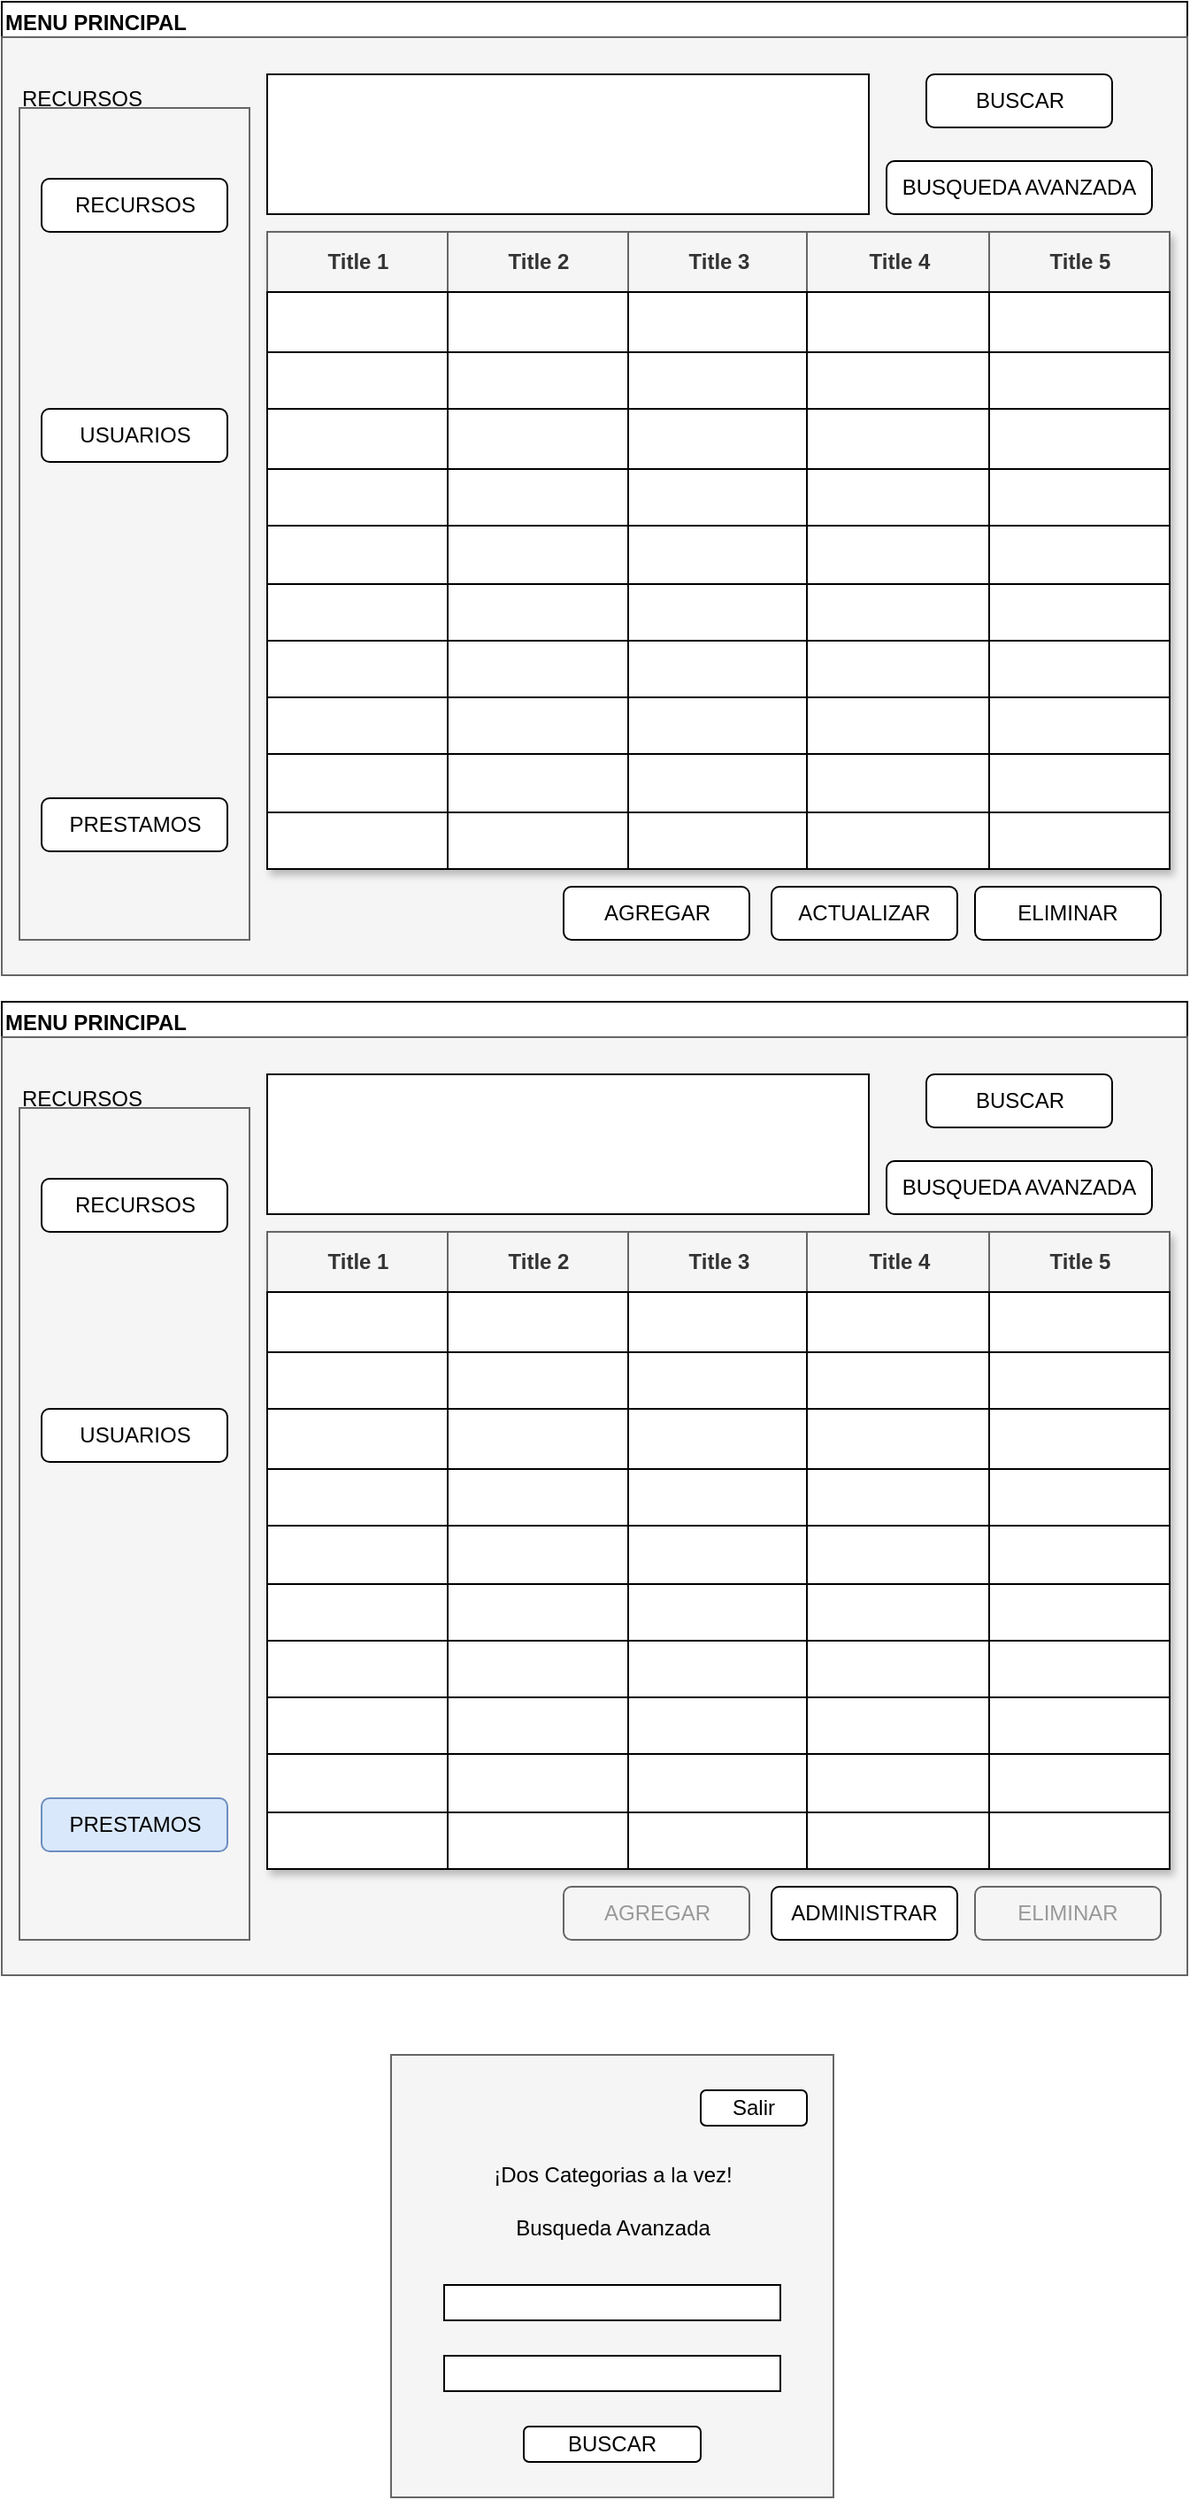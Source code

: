 <mxfile version="21.3.7" type="github" pages="4">
  <diagram name="Page-1" id="p2y-8rMxKkZ-Jx49MLJK">
    <mxGraphModel dx="1257" dy="691" grid="1" gridSize="10" guides="1" tooltips="1" connect="1" arrows="1" fold="1" page="1" pageScale="1" pageWidth="850" pageHeight="1500" math="0" shadow="0">
      <root>
        <mxCell id="0" />
        <mxCell id="1" parent="0" />
        <mxCell id="e1R8pwsaagZ0zd5Eg1Rm-1" value="MENU PRINCIPAL" style="swimlane;whiteSpace=wrap;html=1;align=left;" parent="1" vertex="1">
          <mxGeometry x="70" y="20" width="670" height="550" as="geometry" />
        </mxCell>
        <mxCell id="aypvbv0kZrJhzijsHqxg-4" value="" style="rounded=0;whiteSpace=wrap;html=1;fillColor=#f5f5f5;fontColor=#333333;strokeColor=#666666;" parent="e1R8pwsaagZ0zd5Eg1Rm-1" vertex="1">
          <mxGeometry y="20" width="670" height="530" as="geometry" />
        </mxCell>
        <mxCell id="e1R8pwsaagZ0zd5Eg1Rm-2" value="ELIMINAR" style="rounded=1;whiteSpace=wrap;html=1;" parent="e1R8pwsaagZ0zd5Eg1Rm-1" vertex="1">
          <mxGeometry x="550" y="500" width="105" height="30" as="geometry" />
        </mxCell>
        <mxCell id="r7KntZtO0pOSMeHBkpcZ-13" value="BUSQUEDA AVANZADA" style="rounded=1;whiteSpace=wrap;html=1;" parent="e1R8pwsaagZ0zd5Eg1Rm-1" vertex="1">
          <mxGeometry x="500" y="90" width="150" height="30" as="geometry" />
        </mxCell>
        <mxCell id="r7KntZtO0pOSMeHBkpcZ-11" value="BUSCAR" style="rounded=1;whiteSpace=wrap;html=1;" parent="e1R8pwsaagZ0zd5Eg1Rm-1" vertex="1">
          <mxGeometry x="522.5" y="41" width="105" height="30" as="geometry" />
        </mxCell>
        <mxCell id="e1R8pwsaagZ0zd5Eg1Rm-3" value="RECURSOS" style="text;html=1;align=center;verticalAlign=middle;resizable=0;points=[];autosize=1;strokeColor=none;fillColor=none;" parent="e1R8pwsaagZ0zd5Eg1Rm-1" vertex="1">
          <mxGeometry y="40" width="90" height="30" as="geometry" />
        </mxCell>
        <mxCell id="aypvbv0kZrJhzijsHqxg-1" value="" style="rounded=0;whiteSpace=wrap;html=1;" parent="e1R8pwsaagZ0zd5Eg1Rm-1" vertex="1">
          <mxGeometry x="150" y="41" width="340" height="79" as="geometry" />
        </mxCell>
        <mxCell id="aypvbv0kZrJhzijsHqxg-3" value="" style="rounded=0;whiteSpace=wrap;html=1;fillColor=#f5f5f5;fontColor=#333333;strokeColor=#666666;" parent="e1R8pwsaagZ0zd5Eg1Rm-1" vertex="1">
          <mxGeometry x="10" y="60" width="130" height="470" as="geometry" />
        </mxCell>
        <mxCell id="r7KntZtO0pOSMeHBkpcZ-10" value="PRESTAMOS" style="rounded=1;whiteSpace=wrap;html=1;" parent="e1R8pwsaagZ0zd5Eg1Rm-1" vertex="1">
          <mxGeometry x="22.5" y="450" width="105" height="30" as="geometry" />
        </mxCell>
        <mxCell id="r7KntZtO0pOSMeHBkpcZ-9" value="USUARIOS" style="rounded=1;whiteSpace=wrap;html=1;" parent="e1R8pwsaagZ0zd5Eg1Rm-1" vertex="1">
          <mxGeometry x="22.5" y="230" width="105" height="30" as="geometry" />
        </mxCell>
        <mxCell id="r7KntZtO0pOSMeHBkpcZ-8" value="RECURSOS" style="rounded=1;whiteSpace=wrap;html=1;" parent="e1R8pwsaagZ0zd5Eg1Rm-1" vertex="1">
          <mxGeometry x="22.5" y="100" width="105" height="30" as="geometry" />
        </mxCell>
        <mxCell id="r7KntZtO0pOSMeHBkpcZ-16" value="AGREGAR" style="rounded=1;whiteSpace=wrap;html=1;" parent="1" vertex="1">
          <mxGeometry x="387.5" y="520" width="105" height="30" as="geometry" />
        </mxCell>
        <mxCell id="r7KntZtO0pOSMeHBkpcZ-17" value="ACTUALIZAR" style="rounded=1;whiteSpace=wrap;html=1;" parent="1" vertex="1">
          <mxGeometry x="505" y="520" width="105" height="30" as="geometry" />
        </mxCell>
        <mxCell id="cbf3JY-b_ZTc0W4On7gm-1" value="" style="whiteSpace=wrap;html=1;aspect=fixed;fillColor=#f5f5f5;fontColor=#333333;strokeColor=#666666;" parent="1" vertex="1">
          <mxGeometry x="290" y="1180" width="250" height="250" as="geometry" />
        </mxCell>
        <mxCell id="cbf3JY-b_ZTc0W4On7gm-4" value="Busqueda Avanzada" style="text;html=1;strokeColor=none;fillColor=none;align=center;verticalAlign=middle;whiteSpace=wrap;rounded=0;" parent="1" vertex="1">
          <mxGeometry x="337.5" y="1263" width="155" height="30" as="geometry" />
        </mxCell>
        <mxCell id="cbf3JY-b_ZTc0W4On7gm-5" value="¡Dos Categorias a la vez!" style="text;html=1;strokeColor=none;fillColor=none;align=center;verticalAlign=middle;whiteSpace=wrap;rounded=0;" parent="1" vertex="1">
          <mxGeometry x="337.5" y="1233" width="155" height="30" as="geometry" />
        </mxCell>
        <mxCell id="cbf3JY-b_ZTc0W4On7gm-9" value="" style="rounded=0;whiteSpace=wrap;html=1;" parent="1" vertex="1">
          <mxGeometry x="320" y="1310" width="190" height="20" as="geometry" />
        </mxCell>
        <mxCell id="cbf3JY-b_ZTc0W4On7gm-10" value="" style="rounded=0;whiteSpace=wrap;html=1;" parent="1" vertex="1">
          <mxGeometry x="320" y="1350" width="190" height="20" as="geometry" />
        </mxCell>
        <mxCell id="cbf3JY-b_ZTc0W4On7gm-11" value="BUSCAR" style="rounded=1;whiteSpace=wrap;html=1;" parent="1" vertex="1">
          <mxGeometry x="365" y="1390" width="100" height="20" as="geometry" />
        </mxCell>
        <mxCell id="aypvbv0kZrJhzijsHqxg-2" value="" style="rounded=0;whiteSpace=wrap;html=1;" parent="1" vertex="1">
          <mxGeometry x="220" y="150" width="510" height="360" as="geometry" />
        </mxCell>
        <mxCell id="Ot8lNoe0lopg4TvYlZFK-1" value="MENU PRINCIPAL" style="swimlane;whiteSpace=wrap;html=1;align=left;" parent="1" vertex="1">
          <mxGeometry x="70" y="585" width="670" height="550" as="geometry" />
        </mxCell>
        <mxCell id="Ot8lNoe0lopg4TvYlZFK-2" value="" style="rounded=0;whiteSpace=wrap;html=1;fillColor=#f5f5f5;fontColor=#333333;strokeColor=#666666;" parent="Ot8lNoe0lopg4TvYlZFK-1" vertex="1">
          <mxGeometry y="20" width="670" height="530" as="geometry" />
        </mxCell>
        <mxCell id="Ot8lNoe0lopg4TvYlZFK-3" value="&lt;font color=&quot;#999999&quot;&gt;ELIMINAR&lt;/font&gt;" style="rounded=1;whiteSpace=wrap;html=1;fillColor=#f5f5f5;fontColor=#333333;strokeColor=#666666;" parent="Ot8lNoe0lopg4TvYlZFK-1" vertex="1">
          <mxGeometry x="550" y="500" width="105" height="30" as="geometry" />
        </mxCell>
        <mxCell id="Ot8lNoe0lopg4TvYlZFK-4" value="BUSQUEDA AVANZADA" style="rounded=1;whiteSpace=wrap;html=1;" parent="Ot8lNoe0lopg4TvYlZFK-1" vertex="1">
          <mxGeometry x="500" y="90" width="150" height="30" as="geometry" />
        </mxCell>
        <mxCell id="Ot8lNoe0lopg4TvYlZFK-5" value="BUSCAR" style="rounded=1;whiteSpace=wrap;html=1;" parent="Ot8lNoe0lopg4TvYlZFK-1" vertex="1">
          <mxGeometry x="522.5" y="41" width="105" height="30" as="geometry" />
        </mxCell>
        <mxCell id="Ot8lNoe0lopg4TvYlZFK-6" value="RECURSOS" style="text;html=1;align=center;verticalAlign=middle;resizable=0;points=[];autosize=1;strokeColor=none;fillColor=none;" parent="Ot8lNoe0lopg4TvYlZFK-1" vertex="1">
          <mxGeometry y="40" width="90" height="30" as="geometry" />
        </mxCell>
        <mxCell id="Ot8lNoe0lopg4TvYlZFK-7" value="" style="rounded=0;whiteSpace=wrap;html=1;" parent="Ot8lNoe0lopg4TvYlZFK-1" vertex="1">
          <mxGeometry x="150" y="41" width="340" height="79" as="geometry" />
        </mxCell>
        <mxCell id="Ot8lNoe0lopg4TvYlZFK-8" value="" style="rounded=0;whiteSpace=wrap;html=1;fillColor=#f5f5f5;fontColor=#333333;strokeColor=#666666;" parent="Ot8lNoe0lopg4TvYlZFK-1" vertex="1">
          <mxGeometry x="10" y="60" width="130" height="470" as="geometry" />
        </mxCell>
        <mxCell id="Ot8lNoe0lopg4TvYlZFK-9" value="PRESTAMOS" style="rounded=1;whiteSpace=wrap;html=1;fillColor=#dae8fc;strokeColor=#6c8ebf;" parent="Ot8lNoe0lopg4TvYlZFK-1" vertex="1">
          <mxGeometry x="22.5" y="450" width="105" height="30" as="geometry" />
        </mxCell>
        <mxCell id="Ot8lNoe0lopg4TvYlZFK-10" value="USUARIOS" style="rounded=1;whiteSpace=wrap;html=1;" parent="Ot8lNoe0lopg4TvYlZFK-1" vertex="1">
          <mxGeometry x="22.5" y="230" width="105" height="30" as="geometry" />
        </mxCell>
        <mxCell id="Ot8lNoe0lopg4TvYlZFK-11" value="RECURSOS" style="rounded=1;whiteSpace=wrap;html=1;" parent="Ot8lNoe0lopg4TvYlZFK-1" vertex="1">
          <mxGeometry x="22.5" y="100" width="105" height="30" as="geometry" />
        </mxCell>
        <mxCell id="Ot8lNoe0lopg4TvYlZFK-13" value="&lt;font color=&quot;#999999&quot;&gt;AGREGAR&lt;/font&gt;" style="rounded=1;whiteSpace=wrap;html=1;fillColor=#f5f5f5;fontColor=#333333;strokeColor=#666666;" parent="1" vertex="1">
          <mxGeometry x="387.5" y="1085" width="105" height="30" as="geometry" />
        </mxCell>
        <mxCell id="Ot8lNoe0lopg4TvYlZFK-14" value="ADMINISTRAR" style="rounded=1;whiteSpace=wrap;html=1;" parent="1" vertex="1">
          <mxGeometry x="505" y="1085" width="105" height="30" as="geometry" />
        </mxCell>
        <mxCell id="Ot8lNoe0lopg4TvYlZFK-15" value="" style="rounded=0;whiteSpace=wrap;html=1;" parent="1" vertex="1">
          <mxGeometry x="220" y="715" width="510" height="360" as="geometry" />
        </mxCell>
        <mxCell id="oEMEW0TdyNzgyZPuYFzP-28" value="Assets" style="childLayout=tableLayout;recursiveResize=0;strokeColor=#98bf21;fillColor=#A7C942;shadow=1;" parent="1" vertex="1">
          <mxGeometry x="220" y="150" width="510" height="360" as="geometry" />
        </mxCell>
        <mxCell id="oEMEW0TdyNzgyZPuYFzP-29" style="shape=tableRow;horizontal=0;startSize=0;swimlaneHead=0;swimlaneBody=0;top=0;left=0;bottom=0;right=0;dropTarget=0;collapsible=0;recursiveResize=0;expand=0;fontStyle=0;strokeColor=inherit;fillColor=#ffffff;" parent="oEMEW0TdyNzgyZPuYFzP-28" vertex="1">
          <mxGeometry width="510" height="34" as="geometry" />
        </mxCell>
        <mxCell id="oEMEW0TdyNzgyZPuYFzP-80" value="Title 1" style="connectable=0;recursiveResize=0;strokeColor=#666666;fillColor=#f5f5f5;align=center;fontStyle=1;fontColor=#333333;html=1;" parent="oEMEW0TdyNzgyZPuYFzP-29" vertex="1">
          <mxGeometry width="102" height="34" as="geometry">
            <mxRectangle width="102" height="34" as="alternateBounds" />
          </mxGeometry>
        </mxCell>
        <mxCell id="oEMEW0TdyNzgyZPuYFzP-75" value="Title 2" style="connectable=0;recursiveResize=0;strokeColor=#666666;fillColor=#f5f5f5;align=center;fontStyle=1;fontColor=#333333;html=1;" parent="oEMEW0TdyNzgyZPuYFzP-29" vertex="1">
          <mxGeometry x="102" width="102" height="34" as="geometry">
            <mxRectangle width="102" height="34" as="alternateBounds" />
          </mxGeometry>
        </mxCell>
        <mxCell id="oEMEW0TdyNzgyZPuYFzP-30" value="Title 3" style="connectable=0;recursiveResize=0;strokeColor=#666666;fillColor=#f5f5f5;align=center;fontStyle=1;fontColor=#333333;html=1;" parent="oEMEW0TdyNzgyZPuYFzP-29" vertex="1">
          <mxGeometry x="204" width="101" height="34" as="geometry">
            <mxRectangle width="101" height="34" as="alternateBounds" />
          </mxGeometry>
        </mxCell>
        <mxCell id="oEMEW0TdyNzgyZPuYFzP-31" value="Title 4" style="connectable=0;recursiveResize=0;strokeColor=#666666;fillColor=#f5f5f5;align=center;fontStyle=1;fontColor=#333333;html=1;" parent="oEMEW0TdyNzgyZPuYFzP-29" vertex="1">
          <mxGeometry x="305" width="103" height="34" as="geometry">
            <mxRectangle width="103" height="34" as="alternateBounds" />
          </mxGeometry>
        </mxCell>
        <mxCell id="oEMEW0TdyNzgyZPuYFzP-32" value="Title 5" style="connectable=0;recursiveResize=0;strokeColor=#666666;fillColor=#f5f5f5;align=center;fontStyle=1;fontColor=#333333;html=1;" parent="oEMEW0TdyNzgyZPuYFzP-29" vertex="1">
          <mxGeometry x="408" width="102" height="34" as="geometry">
            <mxRectangle width="102" height="34" as="alternateBounds" />
          </mxGeometry>
        </mxCell>
        <mxCell id="oEMEW0TdyNzgyZPuYFzP-33" value="" style="shape=tableRow;horizontal=0;startSize=0;swimlaneHead=0;swimlaneBody=0;top=0;left=0;bottom=0;right=0;dropTarget=0;collapsible=0;recursiveResize=0;expand=0;fontStyle=0;strokeColor=inherit;fillColor=#ffffff;" parent="oEMEW0TdyNzgyZPuYFzP-28" vertex="1">
          <mxGeometry y="34" width="510" height="34" as="geometry" />
        </mxCell>
        <mxCell id="oEMEW0TdyNzgyZPuYFzP-81" style="connectable=0;recursiveResize=0;align=center;whiteSpace=wrap;html=1;" parent="oEMEW0TdyNzgyZPuYFzP-33" vertex="1">
          <mxGeometry width="102" height="34" as="geometry">
            <mxRectangle width="102" height="34" as="alternateBounds" />
          </mxGeometry>
        </mxCell>
        <mxCell id="oEMEW0TdyNzgyZPuYFzP-76" style="connectable=0;recursiveResize=0;align=center;whiteSpace=wrap;html=1;" parent="oEMEW0TdyNzgyZPuYFzP-33" vertex="1">
          <mxGeometry x="102" width="102" height="34" as="geometry">
            <mxRectangle width="102" height="34" as="alternateBounds" />
          </mxGeometry>
        </mxCell>
        <mxCell id="oEMEW0TdyNzgyZPuYFzP-34" value="" style="connectable=0;recursiveResize=0;align=center;whiteSpace=wrap;html=1;" parent="oEMEW0TdyNzgyZPuYFzP-33" vertex="1">
          <mxGeometry x="204" width="101" height="34" as="geometry">
            <mxRectangle width="101" height="34" as="alternateBounds" />
          </mxGeometry>
        </mxCell>
        <mxCell id="oEMEW0TdyNzgyZPuYFzP-35" value="" style="connectable=0;recursiveResize=0;align=center;whiteSpace=wrap;html=1;" parent="oEMEW0TdyNzgyZPuYFzP-33" vertex="1">
          <mxGeometry x="305" width="103" height="34" as="geometry">
            <mxRectangle width="103" height="34" as="alternateBounds" />
          </mxGeometry>
        </mxCell>
        <mxCell id="oEMEW0TdyNzgyZPuYFzP-36" value="" style="connectable=0;recursiveResize=0;align=center;whiteSpace=wrap;html=1;" parent="oEMEW0TdyNzgyZPuYFzP-33" vertex="1">
          <mxGeometry x="408" width="102" height="34" as="geometry">
            <mxRectangle width="102" height="34" as="alternateBounds" />
          </mxGeometry>
        </mxCell>
        <mxCell id="oEMEW0TdyNzgyZPuYFzP-37" value="" style="shape=tableRow;horizontal=0;startSize=0;swimlaneHead=0;swimlaneBody=0;top=0;left=0;bottom=0;right=0;dropTarget=0;collapsible=0;recursiveResize=0;expand=0;fontStyle=1;strokeColor=inherit;fillColor=#EAF2D3;" parent="oEMEW0TdyNzgyZPuYFzP-28" vertex="1">
          <mxGeometry y="68" width="510" height="32" as="geometry" />
        </mxCell>
        <mxCell id="oEMEW0TdyNzgyZPuYFzP-82" style="connectable=0;recursiveResize=0;whiteSpace=wrap;html=1;" parent="oEMEW0TdyNzgyZPuYFzP-37" vertex="1">
          <mxGeometry width="102" height="32" as="geometry">
            <mxRectangle width="102" height="32" as="alternateBounds" />
          </mxGeometry>
        </mxCell>
        <mxCell id="oEMEW0TdyNzgyZPuYFzP-77" style="connectable=0;recursiveResize=0;whiteSpace=wrap;html=1;" parent="oEMEW0TdyNzgyZPuYFzP-37" vertex="1">
          <mxGeometry x="102" width="102" height="32" as="geometry">
            <mxRectangle width="102" height="32" as="alternateBounds" />
          </mxGeometry>
        </mxCell>
        <mxCell id="oEMEW0TdyNzgyZPuYFzP-38" value="" style="connectable=0;recursiveResize=0;whiteSpace=wrap;html=1;" parent="oEMEW0TdyNzgyZPuYFzP-37" vertex="1">
          <mxGeometry x="204" width="101" height="32" as="geometry">
            <mxRectangle width="101" height="32" as="alternateBounds" />
          </mxGeometry>
        </mxCell>
        <mxCell id="oEMEW0TdyNzgyZPuYFzP-39" value="" style="connectable=0;recursiveResize=0;whiteSpace=wrap;html=1;" parent="oEMEW0TdyNzgyZPuYFzP-37" vertex="1">
          <mxGeometry x="305" width="103" height="32" as="geometry">
            <mxRectangle width="103" height="32" as="alternateBounds" />
          </mxGeometry>
        </mxCell>
        <mxCell id="oEMEW0TdyNzgyZPuYFzP-40" value="" style="connectable=0;recursiveResize=0;whiteSpace=wrap;html=1;" parent="oEMEW0TdyNzgyZPuYFzP-37" vertex="1">
          <mxGeometry x="408" width="102" height="32" as="geometry">
            <mxRectangle width="102" height="32" as="alternateBounds" />
          </mxGeometry>
        </mxCell>
        <mxCell id="oEMEW0TdyNzgyZPuYFzP-41" value="" style="shape=tableRow;horizontal=0;startSize=0;swimlaneHead=0;swimlaneBody=0;top=0;left=0;bottom=0;right=0;dropTarget=0;collapsible=0;recursiveResize=0;expand=0;fontStyle=0;strokeColor=inherit;fillColor=#ffffff;" parent="oEMEW0TdyNzgyZPuYFzP-28" vertex="1">
          <mxGeometry y="100" width="510" height="34" as="geometry" />
        </mxCell>
        <mxCell id="oEMEW0TdyNzgyZPuYFzP-83" style="connectable=0;recursiveResize=0;fontStyle=0;align=center;whiteSpace=wrap;html=1;" parent="oEMEW0TdyNzgyZPuYFzP-41" vertex="1">
          <mxGeometry width="102" height="34" as="geometry">
            <mxRectangle width="102" height="34" as="alternateBounds" />
          </mxGeometry>
        </mxCell>
        <mxCell id="oEMEW0TdyNzgyZPuYFzP-78" style="connectable=0;recursiveResize=0;fontStyle=0;align=center;whiteSpace=wrap;html=1;" parent="oEMEW0TdyNzgyZPuYFzP-41" vertex="1">
          <mxGeometry x="102" width="102" height="34" as="geometry">
            <mxRectangle width="102" height="34" as="alternateBounds" />
          </mxGeometry>
        </mxCell>
        <mxCell id="oEMEW0TdyNzgyZPuYFzP-42" value="" style="connectable=0;recursiveResize=0;fontStyle=0;align=center;whiteSpace=wrap;html=1;" parent="oEMEW0TdyNzgyZPuYFzP-41" vertex="1">
          <mxGeometry x="204" width="101" height="34" as="geometry">
            <mxRectangle width="101" height="34" as="alternateBounds" />
          </mxGeometry>
        </mxCell>
        <mxCell id="oEMEW0TdyNzgyZPuYFzP-43" value="" style="connectable=0;recursiveResize=0;fontStyle=0;align=center;whiteSpace=wrap;html=1;" parent="oEMEW0TdyNzgyZPuYFzP-41" vertex="1">
          <mxGeometry x="305" width="103" height="34" as="geometry">
            <mxRectangle width="103" height="34" as="alternateBounds" />
          </mxGeometry>
        </mxCell>
        <mxCell id="oEMEW0TdyNzgyZPuYFzP-44" value="" style="connectable=0;recursiveResize=0;fontStyle=0;align=center;whiteSpace=wrap;html=1;" parent="oEMEW0TdyNzgyZPuYFzP-41" vertex="1">
          <mxGeometry x="408" width="102" height="34" as="geometry">
            <mxRectangle width="102" height="34" as="alternateBounds" />
          </mxGeometry>
        </mxCell>
        <mxCell id="oEMEW0TdyNzgyZPuYFzP-45" value="" style="shape=tableRow;horizontal=0;startSize=0;swimlaneHead=0;swimlaneBody=0;top=0;left=0;bottom=0;right=0;dropTarget=0;collapsible=0;recursiveResize=0;expand=0;fontStyle=1;strokeColor=inherit;fillColor=#EAF2D3;" parent="oEMEW0TdyNzgyZPuYFzP-28" vertex="1">
          <mxGeometry y="134" width="510" height="32" as="geometry" />
        </mxCell>
        <mxCell id="oEMEW0TdyNzgyZPuYFzP-84" style="connectable=0;recursiveResize=0;whiteSpace=wrap;html=1;" parent="oEMEW0TdyNzgyZPuYFzP-45" vertex="1">
          <mxGeometry width="102" height="32" as="geometry">
            <mxRectangle width="102" height="32" as="alternateBounds" />
          </mxGeometry>
        </mxCell>
        <mxCell id="oEMEW0TdyNzgyZPuYFzP-79" style="connectable=0;recursiveResize=0;whiteSpace=wrap;html=1;" parent="oEMEW0TdyNzgyZPuYFzP-45" vertex="1">
          <mxGeometry x="102" width="102" height="32" as="geometry">
            <mxRectangle width="102" height="32" as="alternateBounds" />
          </mxGeometry>
        </mxCell>
        <mxCell id="oEMEW0TdyNzgyZPuYFzP-46" value="" style="connectable=0;recursiveResize=0;whiteSpace=wrap;html=1;" parent="oEMEW0TdyNzgyZPuYFzP-45" vertex="1">
          <mxGeometry x="204" width="101" height="32" as="geometry">
            <mxRectangle width="101" height="32" as="alternateBounds" />
          </mxGeometry>
        </mxCell>
        <mxCell id="oEMEW0TdyNzgyZPuYFzP-47" value="" style="connectable=0;recursiveResize=0;whiteSpace=wrap;html=1;" parent="oEMEW0TdyNzgyZPuYFzP-45" vertex="1">
          <mxGeometry x="305" width="103" height="32" as="geometry">
            <mxRectangle width="103" height="32" as="alternateBounds" />
          </mxGeometry>
        </mxCell>
        <mxCell id="oEMEW0TdyNzgyZPuYFzP-48" value="" style="connectable=0;recursiveResize=0;whiteSpace=wrap;html=1;" parent="oEMEW0TdyNzgyZPuYFzP-45" vertex="1">
          <mxGeometry x="408" width="102" height="32" as="geometry">
            <mxRectangle width="102" height="32" as="alternateBounds" />
          </mxGeometry>
        </mxCell>
        <mxCell id="oEMEW0TdyNzgyZPuYFzP-126" style="shape=tableRow;horizontal=0;startSize=0;swimlaneHead=0;swimlaneBody=0;top=0;left=0;bottom=0;right=0;dropTarget=0;collapsible=0;recursiveResize=0;expand=0;fontStyle=1;strokeColor=inherit;fillColor=#EAF2D3;" parent="oEMEW0TdyNzgyZPuYFzP-28" vertex="1">
          <mxGeometry y="166" width="510" height="33" as="geometry" />
        </mxCell>
        <mxCell id="oEMEW0TdyNzgyZPuYFzP-127" style="connectable=0;recursiveResize=0;whiteSpace=wrap;html=1;" parent="oEMEW0TdyNzgyZPuYFzP-126" vertex="1">
          <mxGeometry width="102" height="33" as="geometry">
            <mxRectangle width="102" height="33" as="alternateBounds" />
          </mxGeometry>
        </mxCell>
        <mxCell id="oEMEW0TdyNzgyZPuYFzP-128" style="connectable=0;recursiveResize=0;whiteSpace=wrap;html=1;" parent="oEMEW0TdyNzgyZPuYFzP-126" vertex="1">
          <mxGeometry x="102" width="102" height="33" as="geometry">
            <mxRectangle width="102" height="33" as="alternateBounds" />
          </mxGeometry>
        </mxCell>
        <mxCell id="oEMEW0TdyNzgyZPuYFzP-129" style="connectable=0;recursiveResize=0;whiteSpace=wrap;html=1;" parent="oEMEW0TdyNzgyZPuYFzP-126" vertex="1">
          <mxGeometry x="204" width="101" height="33" as="geometry">
            <mxRectangle width="101" height="33" as="alternateBounds" />
          </mxGeometry>
        </mxCell>
        <mxCell id="oEMEW0TdyNzgyZPuYFzP-130" style="connectable=0;recursiveResize=0;whiteSpace=wrap;html=1;" parent="oEMEW0TdyNzgyZPuYFzP-126" vertex="1">
          <mxGeometry x="305" width="103" height="33" as="geometry">
            <mxRectangle width="103" height="33" as="alternateBounds" />
          </mxGeometry>
        </mxCell>
        <mxCell id="oEMEW0TdyNzgyZPuYFzP-131" style="connectable=0;recursiveResize=0;whiteSpace=wrap;html=1;" parent="oEMEW0TdyNzgyZPuYFzP-126" vertex="1">
          <mxGeometry x="408" width="102" height="33" as="geometry">
            <mxRectangle width="102" height="33" as="alternateBounds" />
          </mxGeometry>
        </mxCell>
        <mxCell id="oEMEW0TdyNzgyZPuYFzP-120" style="shape=tableRow;horizontal=0;startSize=0;swimlaneHead=0;swimlaneBody=0;top=0;left=0;bottom=0;right=0;dropTarget=0;collapsible=0;recursiveResize=0;expand=0;fontStyle=1;strokeColor=inherit;fillColor=#EAF2D3;" parent="oEMEW0TdyNzgyZPuYFzP-28" vertex="1">
          <mxGeometry y="199" width="510" height="32" as="geometry" />
        </mxCell>
        <mxCell id="oEMEW0TdyNzgyZPuYFzP-121" style="connectable=0;recursiveResize=0;whiteSpace=wrap;html=1;" parent="oEMEW0TdyNzgyZPuYFzP-120" vertex="1">
          <mxGeometry width="102" height="32" as="geometry">
            <mxRectangle width="102" height="32" as="alternateBounds" />
          </mxGeometry>
        </mxCell>
        <mxCell id="oEMEW0TdyNzgyZPuYFzP-122" style="connectable=0;recursiveResize=0;whiteSpace=wrap;html=1;" parent="oEMEW0TdyNzgyZPuYFzP-120" vertex="1">
          <mxGeometry x="102" width="102" height="32" as="geometry">
            <mxRectangle width="102" height="32" as="alternateBounds" />
          </mxGeometry>
        </mxCell>
        <mxCell id="oEMEW0TdyNzgyZPuYFzP-123" style="connectable=0;recursiveResize=0;whiteSpace=wrap;html=1;" parent="oEMEW0TdyNzgyZPuYFzP-120" vertex="1">
          <mxGeometry x="204" width="101" height="32" as="geometry">
            <mxRectangle width="101" height="32" as="alternateBounds" />
          </mxGeometry>
        </mxCell>
        <mxCell id="oEMEW0TdyNzgyZPuYFzP-124" style="connectable=0;recursiveResize=0;whiteSpace=wrap;html=1;" parent="oEMEW0TdyNzgyZPuYFzP-120" vertex="1">
          <mxGeometry x="305" width="103" height="32" as="geometry">
            <mxRectangle width="103" height="32" as="alternateBounds" />
          </mxGeometry>
        </mxCell>
        <mxCell id="oEMEW0TdyNzgyZPuYFzP-125" style="connectable=0;recursiveResize=0;whiteSpace=wrap;html=1;" parent="oEMEW0TdyNzgyZPuYFzP-120" vertex="1">
          <mxGeometry x="408" width="102" height="32" as="geometry">
            <mxRectangle width="102" height="32" as="alternateBounds" />
          </mxGeometry>
        </mxCell>
        <mxCell id="oEMEW0TdyNzgyZPuYFzP-114" style="shape=tableRow;horizontal=0;startSize=0;swimlaneHead=0;swimlaneBody=0;top=0;left=0;bottom=0;right=0;dropTarget=0;collapsible=0;recursiveResize=0;expand=0;fontStyle=1;strokeColor=inherit;fillColor=#EAF2D3;" parent="oEMEW0TdyNzgyZPuYFzP-28" vertex="1">
          <mxGeometry y="231" width="510" height="32" as="geometry" />
        </mxCell>
        <mxCell id="oEMEW0TdyNzgyZPuYFzP-115" style="connectable=0;recursiveResize=0;whiteSpace=wrap;html=1;" parent="oEMEW0TdyNzgyZPuYFzP-114" vertex="1">
          <mxGeometry width="102" height="32" as="geometry">
            <mxRectangle width="102" height="32" as="alternateBounds" />
          </mxGeometry>
        </mxCell>
        <mxCell id="oEMEW0TdyNzgyZPuYFzP-116" style="connectable=0;recursiveResize=0;whiteSpace=wrap;html=1;" parent="oEMEW0TdyNzgyZPuYFzP-114" vertex="1">
          <mxGeometry x="102" width="102" height="32" as="geometry">
            <mxRectangle width="102" height="32" as="alternateBounds" />
          </mxGeometry>
        </mxCell>
        <mxCell id="oEMEW0TdyNzgyZPuYFzP-117" style="connectable=0;recursiveResize=0;whiteSpace=wrap;html=1;" parent="oEMEW0TdyNzgyZPuYFzP-114" vertex="1">
          <mxGeometry x="204" width="101" height="32" as="geometry">
            <mxRectangle width="101" height="32" as="alternateBounds" />
          </mxGeometry>
        </mxCell>
        <mxCell id="oEMEW0TdyNzgyZPuYFzP-118" style="connectable=0;recursiveResize=0;whiteSpace=wrap;html=1;" parent="oEMEW0TdyNzgyZPuYFzP-114" vertex="1">
          <mxGeometry x="305" width="103" height="32" as="geometry">
            <mxRectangle width="103" height="32" as="alternateBounds" />
          </mxGeometry>
        </mxCell>
        <mxCell id="oEMEW0TdyNzgyZPuYFzP-119" style="connectable=0;recursiveResize=0;whiteSpace=wrap;html=1;" parent="oEMEW0TdyNzgyZPuYFzP-114" vertex="1">
          <mxGeometry x="408" width="102" height="32" as="geometry">
            <mxRectangle width="102" height="32" as="alternateBounds" />
          </mxGeometry>
        </mxCell>
        <mxCell id="oEMEW0TdyNzgyZPuYFzP-108" style="shape=tableRow;horizontal=0;startSize=0;swimlaneHead=0;swimlaneBody=0;top=0;left=0;bottom=0;right=0;dropTarget=0;collapsible=0;recursiveResize=0;expand=0;fontStyle=1;strokeColor=inherit;fillColor=#EAF2D3;" parent="oEMEW0TdyNzgyZPuYFzP-28" vertex="1">
          <mxGeometry y="263" width="510" height="32" as="geometry" />
        </mxCell>
        <mxCell id="oEMEW0TdyNzgyZPuYFzP-109" style="connectable=0;recursiveResize=0;whiteSpace=wrap;html=1;" parent="oEMEW0TdyNzgyZPuYFzP-108" vertex="1">
          <mxGeometry width="102" height="32" as="geometry">
            <mxRectangle width="102" height="32" as="alternateBounds" />
          </mxGeometry>
        </mxCell>
        <mxCell id="oEMEW0TdyNzgyZPuYFzP-110" style="connectable=0;recursiveResize=0;whiteSpace=wrap;html=1;" parent="oEMEW0TdyNzgyZPuYFzP-108" vertex="1">
          <mxGeometry x="102" width="102" height="32" as="geometry">
            <mxRectangle width="102" height="32" as="alternateBounds" />
          </mxGeometry>
        </mxCell>
        <mxCell id="oEMEW0TdyNzgyZPuYFzP-111" style="connectable=0;recursiveResize=0;whiteSpace=wrap;html=1;" parent="oEMEW0TdyNzgyZPuYFzP-108" vertex="1">
          <mxGeometry x="204" width="101" height="32" as="geometry">
            <mxRectangle width="101" height="32" as="alternateBounds" />
          </mxGeometry>
        </mxCell>
        <mxCell id="oEMEW0TdyNzgyZPuYFzP-112" style="connectable=0;recursiveResize=0;whiteSpace=wrap;html=1;" parent="oEMEW0TdyNzgyZPuYFzP-108" vertex="1">
          <mxGeometry x="305" width="103" height="32" as="geometry">
            <mxRectangle width="103" height="32" as="alternateBounds" />
          </mxGeometry>
        </mxCell>
        <mxCell id="oEMEW0TdyNzgyZPuYFzP-113" style="connectable=0;recursiveResize=0;whiteSpace=wrap;html=1;" parent="oEMEW0TdyNzgyZPuYFzP-108" vertex="1">
          <mxGeometry x="408" width="102" height="32" as="geometry">
            <mxRectangle width="102" height="32" as="alternateBounds" />
          </mxGeometry>
        </mxCell>
        <mxCell id="oEMEW0TdyNzgyZPuYFzP-102" style="shape=tableRow;horizontal=0;startSize=0;swimlaneHead=0;swimlaneBody=0;top=0;left=0;bottom=0;right=0;dropTarget=0;collapsible=0;recursiveResize=0;expand=0;fontStyle=1;strokeColor=inherit;fillColor=#EAF2D3;" parent="oEMEW0TdyNzgyZPuYFzP-28" vertex="1">
          <mxGeometry y="295" width="510" height="33" as="geometry" />
        </mxCell>
        <mxCell id="oEMEW0TdyNzgyZPuYFzP-103" style="connectable=0;recursiveResize=0;whiteSpace=wrap;html=1;" parent="oEMEW0TdyNzgyZPuYFzP-102" vertex="1">
          <mxGeometry width="102" height="33" as="geometry">
            <mxRectangle width="102" height="33" as="alternateBounds" />
          </mxGeometry>
        </mxCell>
        <mxCell id="oEMEW0TdyNzgyZPuYFzP-104" style="connectable=0;recursiveResize=0;whiteSpace=wrap;html=1;" parent="oEMEW0TdyNzgyZPuYFzP-102" vertex="1">
          <mxGeometry x="102" width="102" height="33" as="geometry">
            <mxRectangle width="102" height="33" as="alternateBounds" />
          </mxGeometry>
        </mxCell>
        <mxCell id="oEMEW0TdyNzgyZPuYFzP-105" style="connectable=0;recursiveResize=0;whiteSpace=wrap;html=1;" parent="oEMEW0TdyNzgyZPuYFzP-102" vertex="1">
          <mxGeometry x="204" width="101" height="33" as="geometry">
            <mxRectangle width="101" height="33" as="alternateBounds" />
          </mxGeometry>
        </mxCell>
        <mxCell id="oEMEW0TdyNzgyZPuYFzP-106" style="connectable=0;recursiveResize=0;whiteSpace=wrap;html=1;" parent="oEMEW0TdyNzgyZPuYFzP-102" vertex="1">
          <mxGeometry x="305" width="103" height="33" as="geometry">
            <mxRectangle width="103" height="33" as="alternateBounds" />
          </mxGeometry>
        </mxCell>
        <mxCell id="oEMEW0TdyNzgyZPuYFzP-107" style="connectable=0;recursiveResize=0;whiteSpace=wrap;html=1;" parent="oEMEW0TdyNzgyZPuYFzP-102" vertex="1">
          <mxGeometry x="408" width="102" height="33" as="geometry">
            <mxRectangle width="102" height="33" as="alternateBounds" />
          </mxGeometry>
        </mxCell>
        <mxCell id="oEMEW0TdyNzgyZPuYFzP-96" style="shape=tableRow;horizontal=0;startSize=0;swimlaneHead=0;swimlaneBody=0;top=0;left=0;bottom=0;right=0;dropTarget=0;collapsible=0;recursiveResize=0;expand=0;fontStyle=1;strokeColor=inherit;fillColor=#EAF2D3;" parent="oEMEW0TdyNzgyZPuYFzP-28" vertex="1">
          <mxGeometry y="328" width="510" height="32" as="geometry" />
        </mxCell>
        <mxCell id="oEMEW0TdyNzgyZPuYFzP-97" style="connectable=0;recursiveResize=0;whiteSpace=wrap;html=1;" parent="oEMEW0TdyNzgyZPuYFzP-96" vertex="1">
          <mxGeometry width="102" height="32" as="geometry">
            <mxRectangle width="102" height="32" as="alternateBounds" />
          </mxGeometry>
        </mxCell>
        <mxCell id="oEMEW0TdyNzgyZPuYFzP-98" style="connectable=0;recursiveResize=0;whiteSpace=wrap;html=1;" parent="oEMEW0TdyNzgyZPuYFzP-96" vertex="1">
          <mxGeometry x="102" width="102" height="32" as="geometry">
            <mxRectangle width="102" height="32" as="alternateBounds" />
          </mxGeometry>
        </mxCell>
        <mxCell id="oEMEW0TdyNzgyZPuYFzP-99" style="connectable=0;recursiveResize=0;whiteSpace=wrap;html=1;" parent="oEMEW0TdyNzgyZPuYFzP-96" vertex="1">
          <mxGeometry x="204" width="101" height="32" as="geometry">
            <mxRectangle width="101" height="32" as="alternateBounds" />
          </mxGeometry>
        </mxCell>
        <mxCell id="oEMEW0TdyNzgyZPuYFzP-100" style="connectable=0;recursiveResize=0;whiteSpace=wrap;html=1;" parent="oEMEW0TdyNzgyZPuYFzP-96" vertex="1">
          <mxGeometry x="305" width="103" height="32" as="geometry">
            <mxRectangle width="103" height="32" as="alternateBounds" />
          </mxGeometry>
        </mxCell>
        <mxCell id="oEMEW0TdyNzgyZPuYFzP-101" style="connectable=0;recursiveResize=0;whiteSpace=wrap;html=1;" parent="oEMEW0TdyNzgyZPuYFzP-96" vertex="1">
          <mxGeometry x="408" width="102" height="32" as="geometry">
            <mxRectangle width="102" height="32" as="alternateBounds" />
          </mxGeometry>
        </mxCell>
        <mxCell id="oEMEW0TdyNzgyZPuYFzP-132" value="Assets" style="childLayout=tableLayout;recursiveResize=0;strokeColor=#98bf21;fillColor=#A7C942;shadow=1;" parent="1" vertex="1">
          <mxGeometry x="220" y="715" width="510" height="360" as="geometry" />
        </mxCell>
        <mxCell id="oEMEW0TdyNzgyZPuYFzP-133" style="shape=tableRow;horizontal=0;startSize=0;swimlaneHead=0;swimlaneBody=0;top=0;left=0;bottom=0;right=0;dropTarget=0;collapsible=0;recursiveResize=0;expand=0;fontStyle=0;strokeColor=inherit;fillColor=#ffffff;" parent="oEMEW0TdyNzgyZPuYFzP-132" vertex="1">
          <mxGeometry width="510" height="34" as="geometry" />
        </mxCell>
        <mxCell id="oEMEW0TdyNzgyZPuYFzP-134" value="Title 1" style="connectable=0;recursiveResize=0;strokeColor=#666666;fillColor=#f5f5f5;align=center;fontStyle=1;fontColor=#333333;html=1;" parent="oEMEW0TdyNzgyZPuYFzP-133" vertex="1">
          <mxGeometry width="102" height="34" as="geometry">
            <mxRectangle width="102" height="34" as="alternateBounds" />
          </mxGeometry>
        </mxCell>
        <mxCell id="oEMEW0TdyNzgyZPuYFzP-135" value="Title 2" style="connectable=0;recursiveResize=0;strokeColor=#666666;fillColor=#f5f5f5;align=center;fontStyle=1;fontColor=#333333;html=1;" parent="oEMEW0TdyNzgyZPuYFzP-133" vertex="1">
          <mxGeometry x="102" width="102" height="34" as="geometry">
            <mxRectangle width="102" height="34" as="alternateBounds" />
          </mxGeometry>
        </mxCell>
        <mxCell id="oEMEW0TdyNzgyZPuYFzP-136" value="Title 3" style="connectable=0;recursiveResize=0;strokeColor=#666666;fillColor=#f5f5f5;align=center;fontStyle=1;fontColor=#333333;html=1;" parent="oEMEW0TdyNzgyZPuYFzP-133" vertex="1">
          <mxGeometry x="204" width="101" height="34" as="geometry">
            <mxRectangle width="101" height="34" as="alternateBounds" />
          </mxGeometry>
        </mxCell>
        <mxCell id="oEMEW0TdyNzgyZPuYFzP-137" value="Title 4" style="connectable=0;recursiveResize=0;strokeColor=#666666;fillColor=#f5f5f5;align=center;fontStyle=1;fontColor=#333333;html=1;" parent="oEMEW0TdyNzgyZPuYFzP-133" vertex="1">
          <mxGeometry x="305" width="103" height="34" as="geometry">
            <mxRectangle width="103" height="34" as="alternateBounds" />
          </mxGeometry>
        </mxCell>
        <mxCell id="oEMEW0TdyNzgyZPuYFzP-138" value="Title 5" style="connectable=0;recursiveResize=0;strokeColor=#666666;fillColor=#f5f5f5;align=center;fontStyle=1;fontColor=#333333;html=1;" parent="oEMEW0TdyNzgyZPuYFzP-133" vertex="1">
          <mxGeometry x="408" width="102" height="34" as="geometry">
            <mxRectangle width="102" height="34" as="alternateBounds" />
          </mxGeometry>
        </mxCell>
        <mxCell id="oEMEW0TdyNzgyZPuYFzP-139" value="" style="shape=tableRow;horizontal=0;startSize=0;swimlaneHead=0;swimlaneBody=0;top=0;left=0;bottom=0;right=0;dropTarget=0;collapsible=0;recursiveResize=0;expand=0;fontStyle=0;strokeColor=inherit;fillColor=#ffffff;" parent="oEMEW0TdyNzgyZPuYFzP-132" vertex="1">
          <mxGeometry y="34" width="510" height="34" as="geometry" />
        </mxCell>
        <mxCell id="oEMEW0TdyNzgyZPuYFzP-140" style="connectable=0;recursiveResize=0;align=center;whiteSpace=wrap;html=1;" parent="oEMEW0TdyNzgyZPuYFzP-139" vertex="1">
          <mxGeometry width="102" height="34" as="geometry">
            <mxRectangle width="102" height="34" as="alternateBounds" />
          </mxGeometry>
        </mxCell>
        <mxCell id="oEMEW0TdyNzgyZPuYFzP-141" style="connectable=0;recursiveResize=0;align=center;whiteSpace=wrap;html=1;" parent="oEMEW0TdyNzgyZPuYFzP-139" vertex="1">
          <mxGeometry x="102" width="102" height="34" as="geometry">
            <mxRectangle width="102" height="34" as="alternateBounds" />
          </mxGeometry>
        </mxCell>
        <mxCell id="oEMEW0TdyNzgyZPuYFzP-142" value="" style="connectable=0;recursiveResize=0;align=center;whiteSpace=wrap;html=1;" parent="oEMEW0TdyNzgyZPuYFzP-139" vertex="1">
          <mxGeometry x="204" width="101" height="34" as="geometry">
            <mxRectangle width="101" height="34" as="alternateBounds" />
          </mxGeometry>
        </mxCell>
        <mxCell id="oEMEW0TdyNzgyZPuYFzP-143" value="" style="connectable=0;recursiveResize=0;align=center;whiteSpace=wrap;html=1;" parent="oEMEW0TdyNzgyZPuYFzP-139" vertex="1">
          <mxGeometry x="305" width="103" height="34" as="geometry">
            <mxRectangle width="103" height="34" as="alternateBounds" />
          </mxGeometry>
        </mxCell>
        <mxCell id="oEMEW0TdyNzgyZPuYFzP-144" value="" style="connectable=0;recursiveResize=0;align=center;whiteSpace=wrap;html=1;" parent="oEMEW0TdyNzgyZPuYFzP-139" vertex="1">
          <mxGeometry x="408" width="102" height="34" as="geometry">
            <mxRectangle width="102" height="34" as="alternateBounds" />
          </mxGeometry>
        </mxCell>
        <mxCell id="oEMEW0TdyNzgyZPuYFzP-145" value="" style="shape=tableRow;horizontal=0;startSize=0;swimlaneHead=0;swimlaneBody=0;top=0;left=0;bottom=0;right=0;dropTarget=0;collapsible=0;recursiveResize=0;expand=0;fontStyle=1;strokeColor=inherit;fillColor=#EAF2D3;" parent="oEMEW0TdyNzgyZPuYFzP-132" vertex="1">
          <mxGeometry y="68" width="510" height="32" as="geometry" />
        </mxCell>
        <mxCell id="oEMEW0TdyNzgyZPuYFzP-146" style="connectable=0;recursiveResize=0;whiteSpace=wrap;html=1;" parent="oEMEW0TdyNzgyZPuYFzP-145" vertex="1">
          <mxGeometry width="102" height="32" as="geometry">
            <mxRectangle width="102" height="32" as="alternateBounds" />
          </mxGeometry>
        </mxCell>
        <mxCell id="oEMEW0TdyNzgyZPuYFzP-147" style="connectable=0;recursiveResize=0;whiteSpace=wrap;html=1;" parent="oEMEW0TdyNzgyZPuYFzP-145" vertex="1">
          <mxGeometry x="102" width="102" height="32" as="geometry">
            <mxRectangle width="102" height="32" as="alternateBounds" />
          </mxGeometry>
        </mxCell>
        <mxCell id="oEMEW0TdyNzgyZPuYFzP-148" value="" style="connectable=0;recursiveResize=0;whiteSpace=wrap;html=1;" parent="oEMEW0TdyNzgyZPuYFzP-145" vertex="1">
          <mxGeometry x="204" width="101" height="32" as="geometry">
            <mxRectangle width="101" height="32" as="alternateBounds" />
          </mxGeometry>
        </mxCell>
        <mxCell id="oEMEW0TdyNzgyZPuYFzP-149" value="" style="connectable=0;recursiveResize=0;whiteSpace=wrap;html=1;" parent="oEMEW0TdyNzgyZPuYFzP-145" vertex="1">
          <mxGeometry x="305" width="103" height="32" as="geometry">
            <mxRectangle width="103" height="32" as="alternateBounds" />
          </mxGeometry>
        </mxCell>
        <mxCell id="oEMEW0TdyNzgyZPuYFzP-150" value="" style="connectable=0;recursiveResize=0;whiteSpace=wrap;html=1;" parent="oEMEW0TdyNzgyZPuYFzP-145" vertex="1">
          <mxGeometry x="408" width="102" height="32" as="geometry">
            <mxRectangle width="102" height="32" as="alternateBounds" />
          </mxGeometry>
        </mxCell>
        <mxCell id="oEMEW0TdyNzgyZPuYFzP-151" value="" style="shape=tableRow;horizontal=0;startSize=0;swimlaneHead=0;swimlaneBody=0;top=0;left=0;bottom=0;right=0;dropTarget=0;collapsible=0;recursiveResize=0;expand=0;fontStyle=0;strokeColor=inherit;fillColor=#ffffff;" parent="oEMEW0TdyNzgyZPuYFzP-132" vertex="1">
          <mxGeometry y="100" width="510" height="34" as="geometry" />
        </mxCell>
        <mxCell id="oEMEW0TdyNzgyZPuYFzP-152" style="connectable=0;recursiveResize=0;fontStyle=0;align=center;whiteSpace=wrap;html=1;" parent="oEMEW0TdyNzgyZPuYFzP-151" vertex="1">
          <mxGeometry width="102" height="34" as="geometry">
            <mxRectangle width="102" height="34" as="alternateBounds" />
          </mxGeometry>
        </mxCell>
        <mxCell id="oEMEW0TdyNzgyZPuYFzP-153" style="connectable=0;recursiveResize=0;fontStyle=0;align=center;whiteSpace=wrap;html=1;" parent="oEMEW0TdyNzgyZPuYFzP-151" vertex="1">
          <mxGeometry x="102" width="102" height="34" as="geometry">
            <mxRectangle width="102" height="34" as="alternateBounds" />
          </mxGeometry>
        </mxCell>
        <mxCell id="oEMEW0TdyNzgyZPuYFzP-154" value="" style="connectable=0;recursiveResize=0;fontStyle=0;align=center;whiteSpace=wrap;html=1;" parent="oEMEW0TdyNzgyZPuYFzP-151" vertex="1">
          <mxGeometry x="204" width="101" height="34" as="geometry">
            <mxRectangle width="101" height="34" as="alternateBounds" />
          </mxGeometry>
        </mxCell>
        <mxCell id="oEMEW0TdyNzgyZPuYFzP-155" value="" style="connectable=0;recursiveResize=0;fontStyle=0;align=center;whiteSpace=wrap;html=1;" parent="oEMEW0TdyNzgyZPuYFzP-151" vertex="1">
          <mxGeometry x="305" width="103" height="34" as="geometry">
            <mxRectangle width="103" height="34" as="alternateBounds" />
          </mxGeometry>
        </mxCell>
        <mxCell id="oEMEW0TdyNzgyZPuYFzP-156" value="" style="connectable=0;recursiveResize=0;fontStyle=0;align=center;whiteSpace=wrap;html=1;" parent="oEMEW0TdyNzgyZPuYFzP-151" vertex="1">
          <mxGeometry x="408" width="102" height="34" as="geometry">
            <mxRectangle width="102" height="34" as="alternateBounds" />
          </mxGeometry>
        </mxCell>
        <mxCell id="oEMEW0TdyNzgyZPuYFzP-157" value="" style="shape=tableRow;horizontal=0;startSize=0;swimlaneHead=0;swimlaneBody=0;top=0;left=0;bottom=0;right=0;dropTarget=0;collapsible=0;recursiveResize=0;expand=0;fontStyle=1;strokeColor=inherit;fillColor=#EAF2D3;" parent="oEMEW0TdyNzgyZPuYFzP-132" vertex="1">
          <mxGeometry y="134" width="510" height="32" as="geometry" />
        </mxCell>
        <mxCell id="oEMEW0TdyNzgyZPuYFzP-158" style="connectable=0;recursiveResize=0;whiteSpace=wrap;html=1;" parent="oEMEW0TdyNzgyZPuYFzP-157" vertex="1">
          <mxGeometry width="102" height="32" as="geometry">
            <mxRectangle width="102" height="32" as="alternateBounds" />
          </mxGeometry>
        </mxCell>
        <mxCell id="oEMEW0TdyNzgyZPuYFzP-159" style="connectable=0;recursiveResize=0;whiteSpace=wrap;html=1;" parent="oEMEW0TdyNzgyZPuYFzP-157" vertex="1">
          <mxGeometry x="102" width="102" height="32" as="geometry">
            <mxRectangle width="102" height="32" as="alternateBounds" />
          </mxGeometry>
        </mxCell>
        <mxCell id="oEMEW0TdyNzgyZPuYFzP-160" value="" style="connectable=0;recursiveResize=0;whiteSpace=wrap;html=1;" parent="oEMEW0TdyNzgyZPuYFzP-157" vertex="1">
          <mxGeometry x="204" width="101" height="32" as="geometry">
            <mxRectangle width="101" height="32" as="alternateBounds" />
          </mxGeometry>
        </mxCell>
        <mxCell id="oEMEW0TdyNzgyZPuYFzP-161" value="" style="connectable=0;recursiveResize=0;whiteSpace=wrap;html=1;" parent="oEMEW0TdyNzgyZPuYFzP-157" vertex="1">
          <mxGeometry x="305" width="103" height="32" as="geometry">
            <mxRectangle width="103" height="32" as="alternateBounds" />
          </mxGeometry>
        </mxCell>
        <mxCell id="oEMEW0TdyNzgyZPuYFzP-162" value="" style="connectable=0;recursiveResize=0;whiteSpace=wrap;html=1;" parent="oEMEW0TdyNzgyZPuYFzP-157" vertex="1">
          <mxGeometry x="408" width="102" height="32" as="geometry">
            <mxRectangle width="102" height="32" as="alternateBounds" />
          </mxGeometry>
        </mxCell>
        <mxCell id="oEMEW0TdyNzgyZPuYFzP-163" style="shape=tableRow;horizontal=0;startSize=0;swimlaneHead=0;swimlaneBody=0;top=0;left=0;bottom=0;right=0;dropTarget=0;collapsible=0;recursiveResize=0;expand=0;fontStyle=1;strokeColor=inherit;fillColor=#EAF2D3;" parent="oEMEW0TdyNzgyZPuYFzP-132" vertex="1">
          <mxGeometry y="166" width="510" height="33" as="geometry" />
        </mxCell>
        <mxCell id="oEMEW0TdyNzgyZPuYFzP-164" style="connectable=0;recursiveResize=0;whiteSpace=wrap;html=1;" parent="oEMEW0TdyNzgyZPuYFzP-163" vertex="1">
          <mxGeometry width="102" height="33" as="geometry">
            <mxRectangle width="102" height="33" as="alternateBounds" />
          </mxGeometry>
        </mxCell>
        <mxCell id="oEMEW0TdyNzgyZPuYFzP-165" style="connectable=0;recursiveResize=0;whiteSpace=wrap;html=1;" parent="oEMEW0TdyNzgyZPuYFzP-163" vertex="1">
          <mxGeometry x="102" width="102" height="33" as="geometry">
            <mxRectangle width="102" height="33" as="alternateBounds" />
          </mxGeometry>
        </mxCell>
        <mxCell id="oEMEW0TdyNzgyZPuYFzP-166" style="connectable=0;recursiveResize=0;whiteSpace=wrap;html=1;" parent="oEMEW0TdyNzgyZPuYFzP-163" vertex="1">
          <mxGeometry x="204" width="101" height="33" as="geometry">
            <mxRectangle width="101" height="33" as="alternateBounds" />
          </mxGeometry>
        </mxCell>
        <mxCell id="oEMEW0TdyNzgyZPuYFzP-167" style="connectable=0;recursiveResize=0;whiteSpace=wrap;html=1;" parent="oEMEW0TdyNzgyZPuYFzP-163" vertex="1">
          <mxGeometry x="305" width="103" height="33" as="geometry">
            <mxRectangle width="103" height="33" as="alternateBounds" />
          </mxGeometry>
        </mxCell>
        <mxCell id="oEMEW0TdyNzgyZPuYFzP-168" style="connectable=0;recursiveResize=0;whiteSpace=wrap;html=1;" parent="oEMEW0TdyNzgyZPuYFzP-163" vertex="1">
          <mxGeometry x="408" width="102" height="33" as="geometry">
            <mxRectangle width="102" height="33" as="alternateBounds" />
          </mxGeometry>
        </mxCell>
        <mxCell id="oEMEW0TdyNzgyZPuYFzP-169" style="shape=tableRow;horizontal=0;startSize=0;swimlaneHead=0;swimlaneBody=0;top=0;left=0;bottom=0;right=0;dropTarget=0;collapsible=0;recursiveResize=0;expand=0;fontStyle=1;strokeColor=inherit;fillColor=#EAF2D3;" parent="oEMEW0TdyNzgyZPuYFzP-132" vertex="1">
          <mxGeometry y="199" width="510" height="32" as="geometry" />
        </mxCell>
        <mxCell id="oEMEW0TdyNzgyZPuYFzP-170" style="connectable=0;recursiveResize=0;whiteSpace=wrap;html=1;" parent="oEMEW0TdyNzgyZPuYFzP-169" vertex="1">
          <mxGeometry width="102" height="32" as="geometry">
            <mxRectangle width="102" height="32" as="alternateBounds" />
          </mxGeometry>
        </mxCell>
        <mxCell id="oEMEW0TdyNzgyZPuYFzP-171" style="connectable=0;recursiveResize=0;whiteSpace=wrap;html=1;" parent="oEMEW0TdyNzgyZPuYFzP-169" vertex="1">
          <mxGeometry x="102" width="102" height="32" as="geometry">
            <mxRectangle width="102" height="32" as="alternateBounds" />
          </mxGeometry>
        </mxCell>
        <mxCell id="oEMEW0TdyNzgyZPuYFzP-172" style="connectable=0;recursiveResize=0;whiteSpace=wrap;html=1;" parent="oEMEW0TdyNzgyZPuYFzP-169" vertex="1">
          <mxGeometry x="204" width="101" height="32" as="geometry">
            <mxRectangle width="101" height="32" as="alternateBounds" />
          </mxGeometry>
        </mxCell>
        <mxCell id="oEMEW0TdyNzgyZPuYFzP-173" style="connectable=0;recursiveResize=0;whiteSpace=wrap;html=1;" parent="oEMEW0TdyNzgyZPuYFzP-169" vertex="1">
          <mxGeometry x="305" width="103" height="32" as="geometry">
            <mxRectangle width="103" height="32" as="alternateBounds" />
          </mxGeometry>
        </mxCell>
        <mxCell id="oEMEW0TdyNzgyZPuYFzP-174" style="connectable=0;recursiveResize=0;whiteSpace=wrap;html=1;" parent="oEMEW0TdyNzgyZPuYFzP-169" vertex="1">
          <mxGeometry x="408" width="102" height="32" as="geometry">
            <mxRectangle width="102" height="32" as="alternateBounds" />
          </mxGeometry>
        </mxCell>
        <mxCell id="oEMEW0TdyNzgyZPuYFzP-175" style="shape=tableRow;horizontal=0;startSize=0;swimlaneHead=0;swimlaneBody=0;top=0;left=0;bottom=0;right=0;dropTarget=0;collapsible=0;recursiveResize=0;expand=0;fontStyle=1;strokeColor=inherit;fillColor=#EAF2D3;" parent="oEMEW0TdyNzgyZPuYFzP-132" vertex="1">
          <mxGeometry y="231" width="510" height="32" as="geometry" />
        </mxCell>
        <mxCell id="oEMEW0TdyNzgyZPuYFzP-176" style="connectable=0;recursiveResize=0;whiteSpace=wrap;html=1;" parent="oEMEW0TdyNzgyZPuYFzP-175" vertex="1">
          <mxGeometry width="102" height="32" as="geometry">
            <mxRectangle width="102" height="32" as="alternateBounds" />
          </mxGeometry>
        </mxCell>
        <mxCell id="oEMEW0TdyNzgyZPuYFzP-177" style="connectable=0;recursiveResize=0;whiteSpace=wrap;html=1;" parent="oEMEW0TdyNzgyZPuYFzP-175" vertex="1">
          <mxGeometry x="102" width="102" height="32" as="geometry">
            <mxRectangle width="102" height="32" as="alternateBounds" />
          </mxGeometry>
        </mxCell>
        <mxCell id="oEMEW0TdyNzgyZPuYFzP-178" style="connectable=0;recursiveResize=0;whiteSpace=wrap;html=1;" parent="oEMEW0TdyNzgyZPuYFzP-175" vertex="1">
          <mxGeometry x="204" width="101" height="32" as="geometry">
            <mxRectangle width="101" height="32" as="alternateBounds" />
          </mxGeometry>
        </mxCell>
        <mxCell id="oEMEW0TdyNzgyZPuYFzP-179" style="connectable=0;recursiveResize=0;whiteSpace=wrap;html=1;" parent="oEMEW0TdyNzgyZPuYFzP-175" vertex="1">
          <mxGeometry x="305" width="103" height="32" as="geometry">
            <mxRectangle width="103" height="32" as="alternateBounds" />
          </mxGeometry>
        </mxCell>
        <mxCell id="oEMEW0TdyNzgyZPuYFzP-180" style="connectable=0;recursiveResize=0;whiteSpace=wrap;html=1;" parent="oEMEW0TdyNzgyZPuYFzP-175" vertex="1">
          <mxGeometry x="408" width="102" height="32" as="geometry">
            <mxRectangle width="102" height="32" as="alternateBounds" />
          </mxGeometry>
        </mxCell>
        <mxCell id="oEMEW0TdyNzgyZPuYFzP-181" style="shape=tableRow;horizontal=0;startSize=0;swimlaneHead=0;swimlaneBody=0;top=0;left=0;bottom=0;right=0;dropTarget=0;collapsible=0;recursiveResize=0;expand=0;fontStyle=1;strokeColor=inherit;fillColor=#EAF2D3;" parent="oEMEW0TdyNzgyZPuYFzP-132" vertex="1">
          <mxGeometry y="263" width="510" height="32" as="geometry" />
        </mxCell>
        <mxCell id="oEMEW0TdyNzgyZPuYFzP-182" style="connectable=0;recursiveResize=0;whiteSpace=wrap;html=1;" parent="oEMEW0TdyNzgyZPuYFzP-181" vertex="1">
          <mxGeometry width="102" height="32" as="geometry">
            <mxRectangle width="102" height="32" as="alternateBounds" />
          </mxGeometry>
        </mxCell>
        <mxCell id="oEMEW0TdyNzgyZPuYFzP-183" style="connectable=0;recursiveResize=0;whiteSpace=wrap;html=1;" parent="oEMEW0TdyNzgyZPuYFzP-181" vertex="1">
          <mxGeometry x="102" width="102" height="32" as="geometry">
            <mxRectangle width="102" height="32" as="alternateBounds" />
          </mxGeometry>
        </mxCell>
        <mxCell id="oEMEW0TdyNzgyZPuYFzP-184" style="connectable=0;recursiveResize=0;whiteSpace=wrap;html=1;" parent="oEMEW0TdyNzgyZPuYFzP-181" vertex="1">
          <mxGeometry x="204" width="101" height="32" as="geometry">
            <mxRectangle width="101" height="32" as="alternateBounds" />
          </mxGeometry>
        </mxCell>
        <mxCell id="oEMEW0TdyNzgyZPuYFzP-185" style="connectable=0;recursiveResize=0;whiteSpace=wrap;html=1;" parent="oEMEW0TdyNzgyZPuYFzP-181" vertex="1">
          <mxGeometry x="305" width="103" height="32" as="geometry">
            <mxRectangle width="103" height="32" as="alternateBounds" />
          </mxGeometry>
        </mxCell>
        <mxCell id="oEMEW0TdyNzgyZPuYFzP-186" style="connectable=0;recursiveResize=0;whiteSpace=wrap;html=1;" parent="oEMEW0TdyNzgyZPuYFzP-181" vertex="1">
          <mxGeometry x="408" width="102" height="32" as="geometry">
            <mxRectangle width="102" height="32" as="alternateBounds" />
          </mxGeometry>
        </mxCell>
        <mxCell id="oEMEW0TdyNzgyZPuYFzP-187" style="shape=tableRow;horizontal=0;startSize=0;swimlaneHead=0;swimlaneBody=0;top=0;left=0;bottom=0;right=0;dropTarget=0;collapsible=0;recursiveResize=0;expand=0;fontStyle=1;strokeColor=inherit;fillColor=#EAF2D3;" parent="oEMEW0TdyNzgyZPuYFzP-132" vertex="1">
          <mxGeometry y="295" width="510" height="33" as="geometry" />
        </mxCell>
        <mxCell id="oEMEW0TdyNzgyZPuYFzP-188" style="connectable=0;recursiveResize=0;whiteSpace=wrap;html=1;" parent="oEMEW0TdyNzgyZPuYFzP-187" vertex="1">
          <mxGeometry width="102" height="33" as="geometry">
            <mxRectangle width="102" height="33" as="alternateBounds" />
          </mxGeometry>
        </mxCell>
        <mxCell id="oEMEW0TdyNzgyZPuYFzP-189" style="connectable=0;recursiveResize=0;whiteSpace=wrap;html=1;" parent="oEMEW0TdyNzgyZPuYFzP-187" vertex="1">
          <mxGeometry x="102" width="102" height="33" as="geometry">
            <mxRectangle width="102" height="33" as="alternateBounds" />
          </mxGeometry>
        </mxCell>
        <mxCell id="oEMEW0TdyNzgyZPuYFzP-190" style="connectable=0;recursiveResize=0;whiteSpace=wrap;html=1;" parent="oEMEW0TdyNzgyZPuYFzP-187" vertex="1">
          <mxGeometry x="204" width="101" height="33" as="geometry">
            <mxRectangle width="101" height="33" as="alternateBounds" />
          </mxGeometry>
        </mxCell>
        <mxCell id="oEMEW0TdyNzgyZPuYFzP-191" style="connectable=0;recursiveResize=0;whiteSpace=wrap;html=1;" parent="oEMEW0TdyNzgyZPuYFzP-187" vertex="1">
          <mxGeometry x="305" width="103" height="33" as="geometry">
            <mxRectangle width="103" height="33" as="alternateBounds" />
          </mxGeometry>
        </mxCell>
        <mxCell id="oEMEW0TdyNzgyZPuYFzP-192" style="connectable=0;recursiveResize=0;whiteSpace=wrap;html=1;" parent="oEMEW0TdyNzgyZPuYFzP-187" vertex="1">
          <mxGeometry x="408" width="102" height="33" as="geometry">
            <mxRectangle width="102" height="33" as="alternateBounds" />
          </mxGeometry>
        </mxCell>
        <mxCell id="oEMEW0TdyNzgyZPuYFzP-193" style="shape=tableRow;horizontal=0;startSize=0;swimlaneHead=0;swimlaneBody=0;top=0;left=0;bottom=0;right=0;dropTarget=0;collapsible=0;recursiveResize=0;expand=0;fontStyle=1;strokeColor=inherit;fillColor=#EAF2D3;" parent="oEMEW0TdyNzgyZPuYFzP-132" vertex="1">
          <mxGeometry y="328" width="510" height="32" as="geometry" />
        </mxCell>
        <mxCell id="oEMEW0TdyNzgyZPuYFzP-194" style="connectable=0;recursiveResize=0;whiteSpace=wrap;html=1;" parent="oEMEW0TdyNzgyZPuYFzP-193" vertex="1">
          <mxGeometry width="102" height="32" as="geometry">
            <mxRectangle width="102" height="32" as="alternateBounds" />
          </mxGeometry>
        </mxCell>
        <mxCell id="oEMEW0TdyNzgyZPuYFzP-195" style="connectable=0;recursiveResize=0;whiteSpace=wrap;html=1;" parent="oEMEW0TdyNzgyZPuYFzP-193" vertex="1">
          <mxGeometry x="102" width="102" height="32" as="geometry">
            <mxRectangle width="102" height="32" as="alternateBounds" />
          </mxGeometry>
        </mxCell>
        <mxCell id="oEMEW0TdyNzgyZPuYFzP-196" style="connectable=0;recursiveResize=0;whiteSpace=wrap;html=1;" parent="oEMEW0TdyNzgyZPuYFzP-193" vertex="1">
          <mxGeometry x="204" width="101" height="32" as="geometry">
            <mxRectangle width="101" height="32" as="alternateBounds" />
          </mxGeometry>
        </mxCell>
        <mxCell id="oEMEW0TdyNzgyZPuYFzP-197" style="connectable=0;recursiveResize=0;whiteSpace=wrap;html=1;" parent="oEMEW0TdyNzgyZPuYFzP-193" vertex="1">
          <mxGeometry x="305" width="103" height="32" as="geometry">
            <mxRectangle width="103" height="32" as="alternateBounds" />
          </mxGeometry>
        </mxCell>
        <mxCell id="oEMEW0TdyNzgyZPuYFzP-198" style="connectable=0;recursiveResize=0;whiteSpace=wrap;html=1;" parent="oEMEW0TdyNzgyZPuYFzP-193" vertex="1">
          <mxGeometry x="408" width="102" height="32" as="geometry">
            <mxRectangle width="102" height="32" as="alternateBounds" />
          </mxGeometry>
        </mxCell>
        <mxCell id="oEMEW0TdyNzgyZPuYFzP-199" value="Salir" style="rounded=1;whiteSpace=wrap;html=1;" parent="1" vertex="1">
          <mxGeometry x="465" y="1200" width="60" height="20" as="geometry" />
        </mxCell>
      </root>
    </mxGraphModel>
  </diagram>
  <diagram id="Cwyx7qdMEw64Erm2g7AV" name="Página-2">
    <mxGraphModel dx="2933" dy="1613" grid="1" gridSize="10" guides="1" tooltips="1" connect="1" arrows="1" fold="1" page="1" pageScale="1" pageWidth="850" pageHeight="1200" math="0" shadow="0">
      <root>
        <mxCell id="0" />
        <mxCell id="1" parent="0" />
        <mxCell id="kxKO_Qey3Hu4dv2K8GUY-10" value="AGREGAR RECURSO" style="swimlane;whiteSpace=wrap;html=1;align=left;" parent="1" vertex="1">
          <mxGeometry x="193" y="10" width="440" height="580" as="geometry" />
        </mxCell>
        <mxCell id="D5sINFcptBmj8Q956cNk-6" value="" style="rounded=0;whiteSpace=wrap;html=1;fillColor=#f5f5f5;fontColor=#333333;strokeColor=#666666;" parent="kxKO_Qey3Hu4dv2K8GUY-10" vertex="1">
          <mxGeometry y="20" width="440" height="560" as="geometry" />
        </mxCell>
        <mxCell id="tMp3sEczq6q7P3EdP2Xe-2" value="TITULO:" style="text;html=1;strokeColor=none;fillColor=none;align=center;verticalAlign=middle;whiteSpace=wrap;rounded=0;" parent="kxKO_Qey3Hu4dv2K8GUY-10" vertex="1">
          <mxGeometry x="190" y="100" width="60" height="30" as="geometry" />
        </mxCell>
        <mxCell id="tMp3sEczq6q7P3EdP2Xe-3" value="" style="rounded=0;whiteSpace=wrap;html=1;" parent="kxKO_Qey3Hu4dv2K8GUY-10" vertex="1">
          <mxGeometry x="40" y="130" width="360" height="30" as="geometry" />
        </mxCell>
        <mxCell id="tMp3sEczq6q7P3EdP2Xe-4" value="AUTOR(ES):" style="text;html=1;strokeColor=none;fillColor=none;align=center;verticalAlign=middle;whiteSpace=wrap;rounded=0;" parent="kxKO_Qey3Hu4dv2K8GUY-10" vertex="1">
          <mxGeometry x="190" y="170" width="60" height="30" as="geometry" />
        </mxCell>
        <mxCell id="tMp3sEczq6q7P3EdP2Xe-5" value="" style="rounded=0;whiteSpace=wrap;html=1;" parent="kxKO_Qey3Hu4dv2K8GUY-10" vertex="1">
          <mxGeometry x="40" y="200" width="360" height="30" as="geometry" />
        </mxCell>
        <mxCell id="tMp3sEczq6q7P3EdP2Xe-6" value="GENERO(S):" style="text;html=1;strokeColor=none;fillColor=none;align=center;verticalAlign=middle;whiteSpace=wrap;rounded=0;" parent="kxKO_Qey3Hu4dv2K8GUY-10" vertex="1">
          <mxGeometry x="190" y="283" width="60" height="30" as="geometry" />
        </mxCell>
        <mxCell id="tMp3sEczq6q7P3EdP2Xe-7" value="" style="rounded=0;whiteSpace=wrap;html=1;" parent="kxKO_Qey3Hu4dv2K8GUY-10" vertex="1">
          <mxGeometry x="40" y="313" width="360" height="30" as="geometry" />
        </mxCell>
        <mxCell id="tMp3sEczq6q7P3EdP2Xe-8" value="ISBN:" style="text;html=1;strokeColor=none;fillColor=none;align=center;verticalAlign=middle;whiteSpace=wrap;rounded=0;" parent="kxKO_Qey3Hu4dv2K8GUY-10" vertex="1">
          <mxGeometry x="190" y="30" width="60" height="30" as="geometry" />
        </mxCell>
        <mxCell id="tMp3sEczq6q7P3EdP2Xe-9" value="" style="rounded=0;whiteSpace=wrap;html=1;" parent="kxKO_Qey3Hu4dv2K8GUY-10" vertex="1">
          <mxGeometry x="40" y="60" width="360" height="30" as="geometry" />
        </mxCell>
        <mxCell id="tMp3sEczq6q7P3EdP2Xe-11" value="" style="rounded=0;whiteSpace=wrap;html=1;" parent="kxKO_Qey3Hu4dv2K8GUY-10" vertex="1">
          <mxGeometry x="40" y="240" width="360" height="30" as="geometry" />
        </mxCell>
        <mxCell id="tMp3sEczq6q7P3EdP2Xe-13" value="" style="rounded=0;whiteSpace=wrap;html=1;" parent="kxKO_Qey3Hu4dv2K8GUY-10" vertex="1">
          <mxGeometry x="40" y="350" width="360" height="30" as="geometry" />
        </mxCell>
        <mxCell id="kxKO_Qey3Hu4dv2K8GUY-8" value="CANCELAR" style="rounded=1;whiteSpace=wrap;html=1;" parent="kxKO_Qey3Hu4dv2K8GUY-10" vertex="1">
          <mxGeometry x="290" y="520" width="105" height="30" as="geometry" />
        </mxCell>
        <mxCell id="kxKO_Qey3Hu4dv2K8GUY-7" value="AGREGAR" style="rounded=1;whiteSpace=wrap;html=1;" parent="kxKO_Qey3Hu4dv2K8GUY-10" vertex="1">
          <mxGeometry x="40" y="520" width="105" height="30" as="geometry" />
        </mxCell>
        <mxCell id="D5sINFcptBmj8Q956cNk-3" value="ÁREAS DE CONOCIMIENTO:" style="text;html=1;strokeColor=none;fillColor=none;align=center;verticalAlign=middle;whiteSpace=wrap;rounded=0;" parent="kxKO_Qey3Hu4dv2K8GUY-10" vertex="1">
          <mxGeometry x="135" y="394" width="170" height="30" as="geometry" />
        </mxCell>
        <mxCell id="D5sINFcptBmj8Q956cNk-4" value="" style="rounded=0;whiteSpace=wrap;html=1;" parent="kxKO_Qey3Hu4dv2K8GUY-10" vertex="1">
          <mxGeometry x="40" y="424" width="360" height="30" as="geometry" />
        </mxCell>
        <mxCell id="D5sINFcptBmj8Q956cNk-5" value="" style="rounded=0;whiteSpace=wrap;html=1;" parent="kxKO_Qey3Hu4dv2K8GUY-10" vertex="1">
          <mxGeometry x="40" y="461" width="360" height="30" as="geometry" />
        </mxCell>
        <mxCell id="tMp3sEczq6q7P3EdP2Xe-14" value="EDITAR RECURSO" style="swimlane;whiteSpace=wrap;html=1;align=left;" parent="1" vertex="1">
          <mxGeometry x="193" y="610" width="440" height="540" as="geometry" />
        </mxCell>
        <mxCell id="D5sINFcptBmj8Q956cNk-7" value="" style="rounded=0;whiteSpace=wrap;html=1;fillColor=#f5f5f5;fontColor=#333333;strokeColor=#666666;" parent="tMp3sEczq6q7P3EdP2Xe-14" vertex="1">
          <mxGeometry y="20" width="440" height="520" as="geometry" />
        </mxCell>
        <mxCell id="tMp3sEczq6q7P3EdP2Xe-17" value="TITULO:" style="text;html=1;strokeColor=none;fillColor=none;align=center;verticalAlign=middle;whiteSpace=wrap;rounded=0;" parent="tMp3sEczq6q7P3EdP2Xe-14" vertex="1">
          <mxGeometry x="20" y="60" width="60" height="30" as="geometry" />
        </mxCell>
        <mxCell id="tMp3sEczq6q7P3EdP2Xe-18" value="" style="rounded=0;whiteSpace=wrap;html=1;" parent="tMp3sEczq6q7P3EdP2Xe-14" vertex="1">
          <mxGeometry x="90" y="60" width="320" height="30" as="geometry" />
        </mxCell>
        <mxCell id="tMp3sEczq6q7P3EdP2Xe-19" value="&lt;font style=&quot;font-size: 13px;&quot;&gt;Autor/es&lt;/font&gt;" style="text;html=1;strokeColor=none;fillColor=none;align=left;verticalAlign=middle;whiteSpace=wrap;rounded=0;" parent="tMp3sEczq6q7P3EdP2Xe-14" vertex="1">
          <mxGeometry x="90" y="212.5" width="60" height="30" as="geometry" />
        </mxCell>
        <mxCell id="tMp3sEczq6q7P3EdP2Xe-21" value="&lt;font style=&quot;font-size: 13px;&quot;&gt;Genero/s&lt;/font&gt;" style="text;html=1;strokeColor=none;fillColor=none;align=left;verticalAlign=middle;whiteSpace=wrap;rounded=0;" parent="tMp3sEczq6q7P3EdP2Xe-14" vertex="1">
          <mxGeometry x="90" y="257.5" width="60" height="30" as="geometry" />
        </mxCell>
        <mxCell id="tMp3sEczq6q7P3EdP2Xe-22" value="" style="rounded=0;whiteSpace=wrap;html=1;" parent="tMp3sEczq6q7P3EdP2Xe-14" vertex="1">
          <mxGeometry x="180" y="207.5" width="230" height="132.5" as="geometry" />
        </mxCell>
        <mxCell id="tMp3sEczq6q7P3EdP2Xe-23" value="ISBN:" style="text;html=1;strokeColor=none;fillColor=none;align=center;verticalAlign=middle;whiteSpace=wrap;rounded=0;" parent="tMp3sEczq6q7P3EdP2Xe-14" vertex="1">
          <mxGeometry x="20" y="110" width="60" height="30" as="geometry" />
        </mxCell>
        <mxCell id="tMp3sEczq6q7P3EdP2Xe-24" value="" style="rounded=0;whiteSpace=wrap;html=1;" parent="tMp3sEczq6q7P3EdP2Xe-14" vertex="1">
          <mxGeometry x="90" y="110" width="320" height="30" as="geometry" />
        </mxCell>
        <mxCell id="tMp3sEczq6q7P3EdP2Xe-28" value="" style="rounded=0;whiteSpace=wrap;html=1;" parent="tMp3sEczq6q7P3EdP2Xe-14" vertex="1">
          <mxGeometry x="180" y="425" width="230" height="30" as="geometry" />
        </mxCell>
        <mxCell id="DvP-O4u890_XS0A_rCz8-2" value="" style="ellipse;whiteSpace=wrap;html=1;aspect=fixed;" parent="tMp3sEczq6q7P3EdP2Xe-14" vertex="1">
          <mxGeometry x="60" y="217.5" width="20" height="20" as="geometry" />
        </mxCell>
        <mxCell id="DvP-O4u890_XS0A_rCz8-1" value="" style="ellipse;whiteSpace=wrap;html=1;aspect=fixed;" parent="tMp3sEczq6q7P3EdP2Xe-14" vertex="1">
          <mxGeometry x="60" y="262.5" width="20" height="20" as="geometry" />
        </mxCell>
        <mxCell id="DvP-O4u890_XS0A_rCz8-5" value="" style="ellipse;whiteSpace=wrap;html=1;aspect=fixed;" parent="tMp3sEczq6q7P3EdP2Xe-14" vertex="1">
          <mxGeometry x="60" y="302.5" width="20" height="20" as="geometry" />
        </mxCell>
        <mxCell id="DvP-O4u890_XS0A_rCz8-6" value="&lt;font style=&quot;font-size: 13px;&quot;&gt;Área/s&lt;/font&gt;" style="text;html=1;strokeColor=none;fillColor=none;align=left;verticalAlign=middle;whiteSpace=wrap;rounded=0;" parent="tMp3sEczq6q7P3EdP2Xe-14" vertex="1">
          <mxGeometry x="90" y="297.5" width="60" height="30" as="geometry" />
        </mxCell>
        <mxCell id="tMp3sEczq6q7P3EdP2Xe-15" value="EDITAR" style="rounded=1;whiteSpace=wrap;html=1;" parent="tMp3sEczq6q7P3EdP2Xe-14" vertex="1">
          <mxGeometry x="90" y="480" width="105" height="30" as="geometry" />
        </mxCell>
        <mxCell id="tMp3sEczq6q7P3EdP2Xe-16" value="VOLVER" style="rounded=1;whiteSpace=wrap;html=1;" parent="tMp3sEczq6q7P3EdP2Xe-14" vertex="1">
          <mxGeometry x="250" y="480" width="105" height="30" as="geometry" />
        </mxCell>
        <mxCell id="DvP-O4u890_XS0A_rCz8-7" value="Modificar" style="rounded=1;whiteSpace=wrap;html=1;" parent="tMp3sEczq6q7P3EdP2Xe-14" vertex="1">
          <mxGeometry x="30" y="425" width="105" height="30" as="geometry" />
        </mxCell>
      </root>
    </mxGraphModel>
  </diagram>
  <diagram id="3fzRjlfBtVM848RwXECG" name="Página-3">
    <mxGraphModel dx="2200" dy="1210" grid="1" gridSize="10" guides="1" tooltips="1" connect="1" arrows="1" fold="1" page="1" pageScale="1" pageWidth="850" pageHeight="800" math="0" shadow="0">
      <root>
        <mxCell id="0" />
        <mxCell id="1" parent="0" />
        <mxCell id="4e3hcNfKod3oVxeld-Sy-1" value="EDITAR USUARIO" style="swimlane;whiteSpace=wrap;html=1;align=left;" parent="1" vertex="1">
          <mxGeometry x="220" y="410" width="440" height="350" as="geometry" />
        </mxCell>
        <mxCell id="E8qLLrgChFv8CGwv2vVV-2" value="" style="rounded=0;whiteSpace=wrap;html=1;fillColor=#f5f5f5;fontColor=#333333;strokeColor=#666666;" parent="4e3hcNfKod3oVxeld-Sy-1" vertex="1">
          <mxGeometry y="20" width="440" height="330" as="geometry" />
        </mxCell>
        <mxCell id="4e3hcNfKod3oVxeld-Sy-2" value="EDITAR" style="rounded=1;whiteSpace=wrap;html=1;" parent="4e3hcNfKod3oVxeld-Sy-1" vertex="1">
          <mxGeometry x="47.5" y="280" width="105" height="30" as="geometry" />
        </mxCell>
        <mxCell id="4e3hcNfKod3oVxeld-Sy-3" value="CANCELAR" style="rounded=1;whiteSpace=wrap;html=1;" parent="4e3hcNfKod3oVxeld-Sy-1" vertex="1">
          <mxGeometry x="285" y="280" width="105" height="30" as="geometry" />
        </mxCell>
        <mxCell id="4e3hcNfKod3oVxeld-Sy-4" value="NOMBRE:" style="text;html=1;strokeColor=none;fillColor=none;align=left;verticalAlign=middle;whiteSpace=wrap;rounded=0;" parent="4e3hcNfKod3oVxeld-Sy-1" vertex="1">
          <mxGeometry x="40" y="40" width="60" height="30" as="geometry" />
        </mxCell>
        <mxCell id="4e3hcNfKod3oVxeld-Sy-5" value="" style="rounded=0;whiteSpace=wrap;html=1;" parent="4e3hcNfKod3oVxeld-Sy-1" vertex="1">
          <mxGeometry x="140" y="40" width="230" height="30" as="geometry" />
        </mxCell>
        <mxCell id="4e3hcNfKod3oVxeld-Sy-6" value="CODIGO:&amp;nbsp;" style="text;html=1;strokeColor=none;fillColor=none;align=left;verticalAlign=middle;whiteSpace=wrap;rounded=0;" parent="4e3hcNfKod3oVxeld-Sy-1" vertex="1">
          <mxGeometry x="40" y="100" width="60" height="30" as="geometry" />
        </mxCell>
        <mxCell id="4e3hcNfKod3oVxeld-Sy-7" value="" style="rounded=0;whiteSpace=wrap;html=1;" parent="4e3hcNfKod3oVxeld-Sy-1" vertex="1">
          <mxGeometry x="180" y="100" width="190" height="30" as="geometry" />
        </mxCell>
        <mxCell id="_hPYEQlc5iR2hV76cgkD-1" value="TOPO DE USUARIO:" style="text;html=1;strokeColor=none;fillColor=none;align=left;verticalAlign=middle;whiteSpace=wrap;rounded=0;" parent="4e3hcNfKod3oVxeld-Sy-1" vertex="1">
          <mxGeometry x="40" y="160" width="120" height="30" as="geometry" />
        </mxCell>
        <mxCell id="_hPYEQlc5iR2hV76cgkD-2" value="" style="rounded=0;whiteSpace=wrap;html=1;" parent="4e3hcNfKod3oVxeld-Sy-1" vertex="1">
          <mxGeometry x="180" y="160" width="190" height="30" as="geometry" />
        </mxCell>
        <mxCell id="_hPYEQlc5iR2hV76cgkD-3" value="ESTADO:" style="text;html=1;strokeColor=none;fillColor=none;align=left;verticalAlign=middle;whiteSpace=wrap;rounded=0;" parent="4e3hcNfKod3oVxeld-Sy-1" vertex="1">
          <mxGeometry x="40" y="210" width="120" height="30" as="geometry" />
        </mxCell>
        <mxCell id="_hPYEQlc5iR2hV76cgkD-4" value="" style="rounded=0;whiteSpace=wrap;html=1;align=left;" parent="4e3hcNfKod3oVxeld-Sy-1" vertex="1">
          <mxGeometry x="180" y="220" width="190" height="25" as="geometry" />
        </mxCell>
        <mxCell id="_hPYEQlc5iR2hV76cgkD-5" value="" style="html=1;shadow=0;dashed=0;align=center;verticalAlign=middle;shape=mxgraph.arrows2.arrow;dy=0.6;dx=40;direction=south;notch=0;" parent="4e3hcNfKod3oVxeld-Sy-1" vertex="1">
          <mxGeometry x="355" y="222.5" width="10" height="20" as="geometry" />
        </mxCell>
        <mxCell id="4e3hcNfKod3oVxeld-Sy-32" value="AGREGAR USUARIO" style="swimlane;whiteSpace=wrap;html=1;align=left;" parent="1" vertex="1">
          <mxGeometry x="220" y="60" width="440" height="260" as="geometry" />
        </mxCell>
        <mxCell id="E8qLLrgChFv8CGwv2vVV-1" value="" style="rounded=0;whiteSpace=wrap;html=1;fillColor=#f5f5f5;fontColor=#333333;strokeColor=#666666;" parent="4e3hcNfKod3oVxeld-Sy-32" vertex="1">
          <mxGeometry y="20" width="440" height="240" as="geometry" />
        </mxCell>
        <mxCell id="4e3hcNfKod3oVxeld-Sy-33" value="AGREGAR" style="rounded=1;whiteSpace=wrap;html=1;" parent="4e3hcNfKod3oVxeld-Sy-32" vertex="1">
          <mxGeometry x="60" y="40" width="105" height="30" as="geometry" />
        </mxCell>
        <mxCell id="4e3hcNfKod3oVxeld-Sy-34" value="CANCELAR" style="rounded=1;whiteSpace=wrap;html=1;" parent="4e3hcNfKod3oVxeld-Sy-32" vertex="1">
          <mxGeometry x="271" y="40" width="105" height="30" as="geometry" />
        </mxCell>
        <mxCell id="4e3hcNfKod3oVxeld-Sy-35" value="NOMBRE:" style="text;html=1;strokeColor=none;fillColor=none;align=center;verticalAlign=middle;whiteSpace=wrap;rounded=0;" parent="4e3hcNfKod3oVxeld-Sy-32" vertex="1">
          <mxGeometry x="180" y="90" width="60" height="30" as="geometry" />
        </mxCell>
        <mxCell id="4e3hcNfKod3oVxeld-Sy-36" value="" style="rounded=0;whiteSpace=wrap;html=1;" parent="4e3hcNfKod3oVxeld-Sy-32" vertex="1">
          <mxGeometry x="40" y="120" width="360" height="30" as="geometry" />
        </mxCell>
        <mxCell id="4e3hcNfKod3oVxeld-Sy-37" value="ROL:" style="text;html=1;strokeColor=none;fillColor=none;align=center;verticalAlign=middle;whiteSpace=wrap;rounded=0;" parent="4e3hcNfKod3oVxeld-Sy-32" vertex="1">
          <mxGeometry x="180" y="160" width="60" height="30" as="geometry" />
        </mxCell>
        <mxCell id="4e3hcNfKod3oVxeld-Sy-38" value="" style="rounded=0;whiteSpace=wrap;html=1;" parent="4e3hcNfKod3oVxeld-Sy-32" vertex="1">
          <mxGeometry x="40" y="190" width="360" height="30" as="geometry" />
        </mxCell>
      </root>
    </mxGraphModel>
  </diagram>
  <diagram id="CErLLbU1nIDpDUmmBic5" name="Página-4">
    <mxGraphModel dx="1760" dy="968" grid="1" gridSize="10" guides="1" tooltips="1" connect="1" arrows="1" fold="1" page="1" pageScale="1" pageWidth="850" pageHeight="800" math="0" shadow="0">
      <root>
        <mxCell id="0" />
        <mxCell id="1" parent="0" />
        <mxCell id="4cDoMv_3yeulJ_CzXetW-6" value="ADMINISTRAR PRESTAMOS" style="swimlane;whiteSpace=wrap;html=1;align=left;" parent="1" vertex="1">
          <mxGeometry x="170" y="30" width="460" height="320" as="geometry" />
        </mxCell>
        <mxCell id="anFDGpNqrip4CgQvszu0-1" value="" style="rounded=0;whiteSpace=wrap;html=1;fillColor=#f5f5f5;fontColor=#333333;strokeColor=#666666;" parent="4cDoMv_3yeulJ_CzXetW-6" vertex="1">
          <mxGeometry y="20" width="460" height="300" as="geometry" />
        </mxCell>
        <mxCell id="4cDoMv_3yeulJ_CzXetW-7" value="CONFIRMAR" style="rounded=1;whiteSpace=wrap;html=1;" parent="4cDoMv_3yeulJ_CzXetW-6" vertex="1">
          <mxGeometry x="95" y="240" width="105" height="30" as="geometry" />
        </mxCell>
        <mxCell id="4cDoMv_3yeulJ_CzXetW-8" value="PRÉSTAMO" style="text;html=1;strokeColor=none;fillColor=none;align=center;verticalAlign=middle;whiteSpace=wrap;rounded=0;" parent="4cDoMv_3yeulJ_CzXetW-6" vertex="1">
          <mxGeometry x="-20" y="30" width="160" height="30" as="geometry" />
        </mxCell>
        <mxCell id="4cDoMv_3yeulJ_CzXetW-9" value="VOLVER" style="rounded=1;whiteSpace=wrap;html=1;" parent="4cDoMv_3yeulJ_CzXetW-6" vertex="1">
          <mxGeometry x="270" y="240" width="105" height="30" as="geometry" />
        </mxCell>
        <mxCell id="4cDoMv_3yeulJ_CzXetW-10" value="DEVOLUCIÓN" style="text;html=1;strokeColor=none;fillColor=none;align=center;verticalAlign=middle;whiteSpace=wrap;rounded=0;" parent="4cDoMv_3yeulJ_CzXetW-6" vertex="1">
          <mxGeometry x="70" y="30" width="160" height="30" as="geometry" />
        </mxCell>
        <mxCell id="4cDoMv_3yeulJ_CzXetW-11" value="" style="endArrow=none;html=1;rounded=0;" parent="4cDoMv_3yeulJ_CzXetW-6" edge="1">
          <mxGeometry width="50" height="50" relative="1" as="geometry">
            <mxPoint x="20" y="70" as="sourcePoint" />
            <mxPoint x="360" y="70" as="targetPoint" />
            <Array as="points" />
          </mxGeometry>
        </mxCell>
        <mxCell id="4cDoMv_3yeulJ_CzXetW-12" value="" style="endArrow=none;html=1;rounded=0;strokeWidth=2;" parent="4cDoMv_3yeulJ_CzXetW-6" edge="1">
          <mxGeometry width="50" height="50" relative="1" as="geometry">
            <mxPoint x="20" y="70" as="sourcePoint" />
            <mxPoint x="100" y="70" as="targetPoint" />
          </mxGeometry>
        </mxCell>
        <mxCell id="4cDoMv_3yeulJ_CzXetW-13" value="Usuarios" style="text;html=1;strokeColor=none;fillColor=none;align=left;verticalAlign=middle;whiteSpace=wrap;rounded=0;" parent="4cDoMv_3yeulJ_CzXetW-6" vertex="1">
          <mxGeometry x="100" y="120" width="60" height="30" as="geometry" />
        </mxCell>
        <mxCell id="4cDoMv_3yeulJ_CzXetW-16" value="Recursos Disponibles" style="text;html=1;strokeColor=none;fillColor=none;align=left;verticalAlign=middle;whiteSpace=wrap;rounded=0;" parent="4cDoMv_3yeulJ_CzXetW-6" vertex="1">
          <mxGeometry x="275" y="120" width="120" height="30" as="geometry" />
        </mxCell>
        <mxCell id="4cDoMv_3yeulJ_CzXetW-17" value="&amp;nbsp;Item" style="rounded=0;whiteSpace=wrap;html=1;align=left;" parent="4cDoMv_3yeulJ_CzXetW-6" vertex="1">
          <mxGeometry x="255" y="162.5" width="160" height="25" as="geometry" />
        </mxCell>
        <mxCell id="4cDoMv_3yeulJ_CzXetW-18" value="" style="html=1;shadow=0;dashed=0;align=center;verticalAlign=middle;shape=mxgraph.arrows2.arrow;dy=0.6;dx=40;direction=south;notch=0;" parent="4cDoMv_3yeulJ_CzXetW-6" vertex="1">
          <mxGeometry x="395" y="165" width="10" height="20" as="geometry" />
        </mxCell>
        <mxCell id="WqVtfJuU9UFamOptCJic-2" value="&amp;nbsp;Item" style="rounded=0;whiteSpace=wrap;html=1;align=left;" parent="4cDoMv_3yeulJ_CzXetW-6" vertex="1">
          <mxGeometry x="50" y="162.5" width="160" height="25" as="geometry" />
        </mxCell>
        <mxCell id="WqVtfJuU9UFamOptCJic-3" value="" style="html=1;shadow=0;dashed=0;align=center;verticalAlign=middle;shape=mxgraph.arrows2.arrow;dy=0.6;dx=40;direction=south;notch=0;" parent="4cDoMv_3yeulJ_CzXetW-6" vertex="1">
          <mxGeometry x="190" y="165" width="10" height="20" as="geometry" />
        </mxCell>
        <mxCell id="WqVtfJuU9UFamOptCJic-4" value="ADMINISTRAR PRESTAMOS" style="swimlane;whiteSpace=wrap;html=1;align=left;" parent="1" vertex="1">
          <mxGeometry x="170" y="410" width="460" height="320" as="geometry" />
        </mxCell>
        <mxCell id="WqVtfJuU9UFamOptCJic-5" value="" style="rounded=0;whiteSpace=wrap;html=1;fillColor=#f5f5f5;fontColor=#333333;strokeColor=#666666;" parent="WqVtfJuU9UFamOptCJic-4" vertex="1">
          <mxGeometry y="20" width="460" height="300" as="geometry" />
        </mxCell>
        <mxCell id="WqVtfJuU9UFamOptCJic-6" value="CONFIRMAR" style="rounded=1;whiteSpace=wrap;html=1;" parent="WqVtfJuU9UFamOptCJic-4" vertex="1">
          <mxGeometry x="95" y="240" width="105" height="30" as="geometry" />
        </mxCell>
        <mxCell id="WqVtfJuU9UFamOptCJic-7" value="PRÉSTAMO" style="text;html=1;strokeColor=none;fillColor=none;align=center;verticalAlign=middle;whiteSpace=wrap;rounded=0;" parent="WqVtfJuU9UFamOptCJic-4" vertex="1">
          <mxGeometry x="-20" y="30" width="160" height="30" as="geometry" />
        </mxCell>
        <mxCell id="WqVtfJuU9UFamOptCJic-8" value="VOLVER" style="rounded=1;whiteSpace=wrap;html=1;" parent="WqVtfJuU9UFamOptCJic-4" vertex="1">
          <mxGeometry x="270" y="240" width="105" height="30" as="geometry" />
        </mxCell>
        <mxCell id="WqVtfJuU9UFamOptCJic-9" value="DEVOLUCIÓN" style="text;html=1;strokeColor=none;fillColor=none;align=center;verticalAlign=middle;whiteSpace=wrap;rounded=0;" parent="WqVtfJuU9UFamOptCJic-4" vertex="1">
          <mxGeometry x="70" y="30" width="160" height="30" as="geometry" />
        </mxCell>
        <mxCell id="WqVtfJuU9UFamOptCJic-10" value="" style="endArrow=none;html=1;rounded=0;" parent="WqVtfJuU9UFamOptCJic-4" edge="1">
          <mxGeometry width="50" height="50" relative="1" as="geometry">
            <mxPoint x="20" y="70" as="sourcePoint" />
            <mxPoint x="360" y="70" as="targetPoint" />
            <Array as="points" />
          </mxGeometry>
        </mxCell>
        <mxCell id="WqVtfJuU9UFamOptCJic-11" value="" style="endArrow=none;html=1;rounded=0;strokeWidth=2;" parent="WqVtfJuU9UFamOptCJic-4" edge="1">
          <mxGeometry width="50" height="50" relative="1" as="geometry">
            <mxPoint x="107.5" y="70" as="sourcePoint" />
            <mxPoint x="187.5" y="70" as="targetPoint" />
          </mxGeometry>
        </mxCell>
        <mxCell id="WqVtfJuU9UFamOptCJic-12" value="Usuarios" style="text;html=1;strokeColor=none;fillColor=none;align=left;verticalAlign=middle;whiteSpace=wrap;rounded=0;" parent="WqVtfJuU9UFamOptCJic-4" vertex="1">
          <mxGeometry x="100" y="120" width="60" height="30" as="geometry" />
        </mxCell>
        <mxCell id="WqVtfJuU9UFamOptCJic-13" value="Recursos Prestados" style="text;html=1;strokeColor=none;fillColor=none;align=left;verticalAlign=middle;whiteSpace=wrap;rounded=0;" parent="WqVtfJuU9UFamOptCJic-4" vertex="1">
          <mxGeometry x="275" y="120" width="120" height="30" as="geometry" />
        </mxCell>
        <mxCell id="WqVtfJuU9UFamOptCJic-14" value="&amp;nbsp;Item" style="rounded=0;whiteSpace=wrap;html=1;align=left;" parent="WqVtfJuU9UFamOptCJic-4" vertex="1">
          <mxGeometry x="255" y="162.5" width="160" height="25" as="geometry" />
        </mxCell>
        <mxCell id="WqVtfJuU9UFamOptCJic-15" value="" style="html=1;shadow=0;dashed=0;align=center;verticalAlign=middle;shape=mxgraph.arrows2.arrow;dy=0.6;dx=40;direction=south;notch=0;" parent="WqVtfJuU9UFamOptCJic-4" vertex="1">
          <mxGeometry x="395" y="165" width="10" height="20" as="geometry" />
        </mxCell>
        <mxCell id="WqVtfJuU9UFamOptCJic-16" value="&amp;nbsp;Item" style="rounded=0;whiteSpace=wrap;html=1;align=left;" parent="WqVtfJuU9UFamOptCJic-4" vertex="1">
          <mxGeometry x="50" y="162.5" width="160" height="25" as="geometry" />
        </mxCell>
        <mxCell id="WqVtfJuU9UFamOptCJic-17" value="" style="html=1;shadow=0;dashed=0;align=center;verticalAlign=middle;shape=mxgraph.arrows2.arrow;dy=0.6;dx=40;direction=south;notch=0;" parent="WqVtfJuU9UFamOptCJic-4" vertex="1">
          <mxGeometry x="190" y="165" width="10" height="20" as="geometry" />
        </mxCell>
      </root>
    </mxGraphModel>
  </diagram>
</mxfile>
